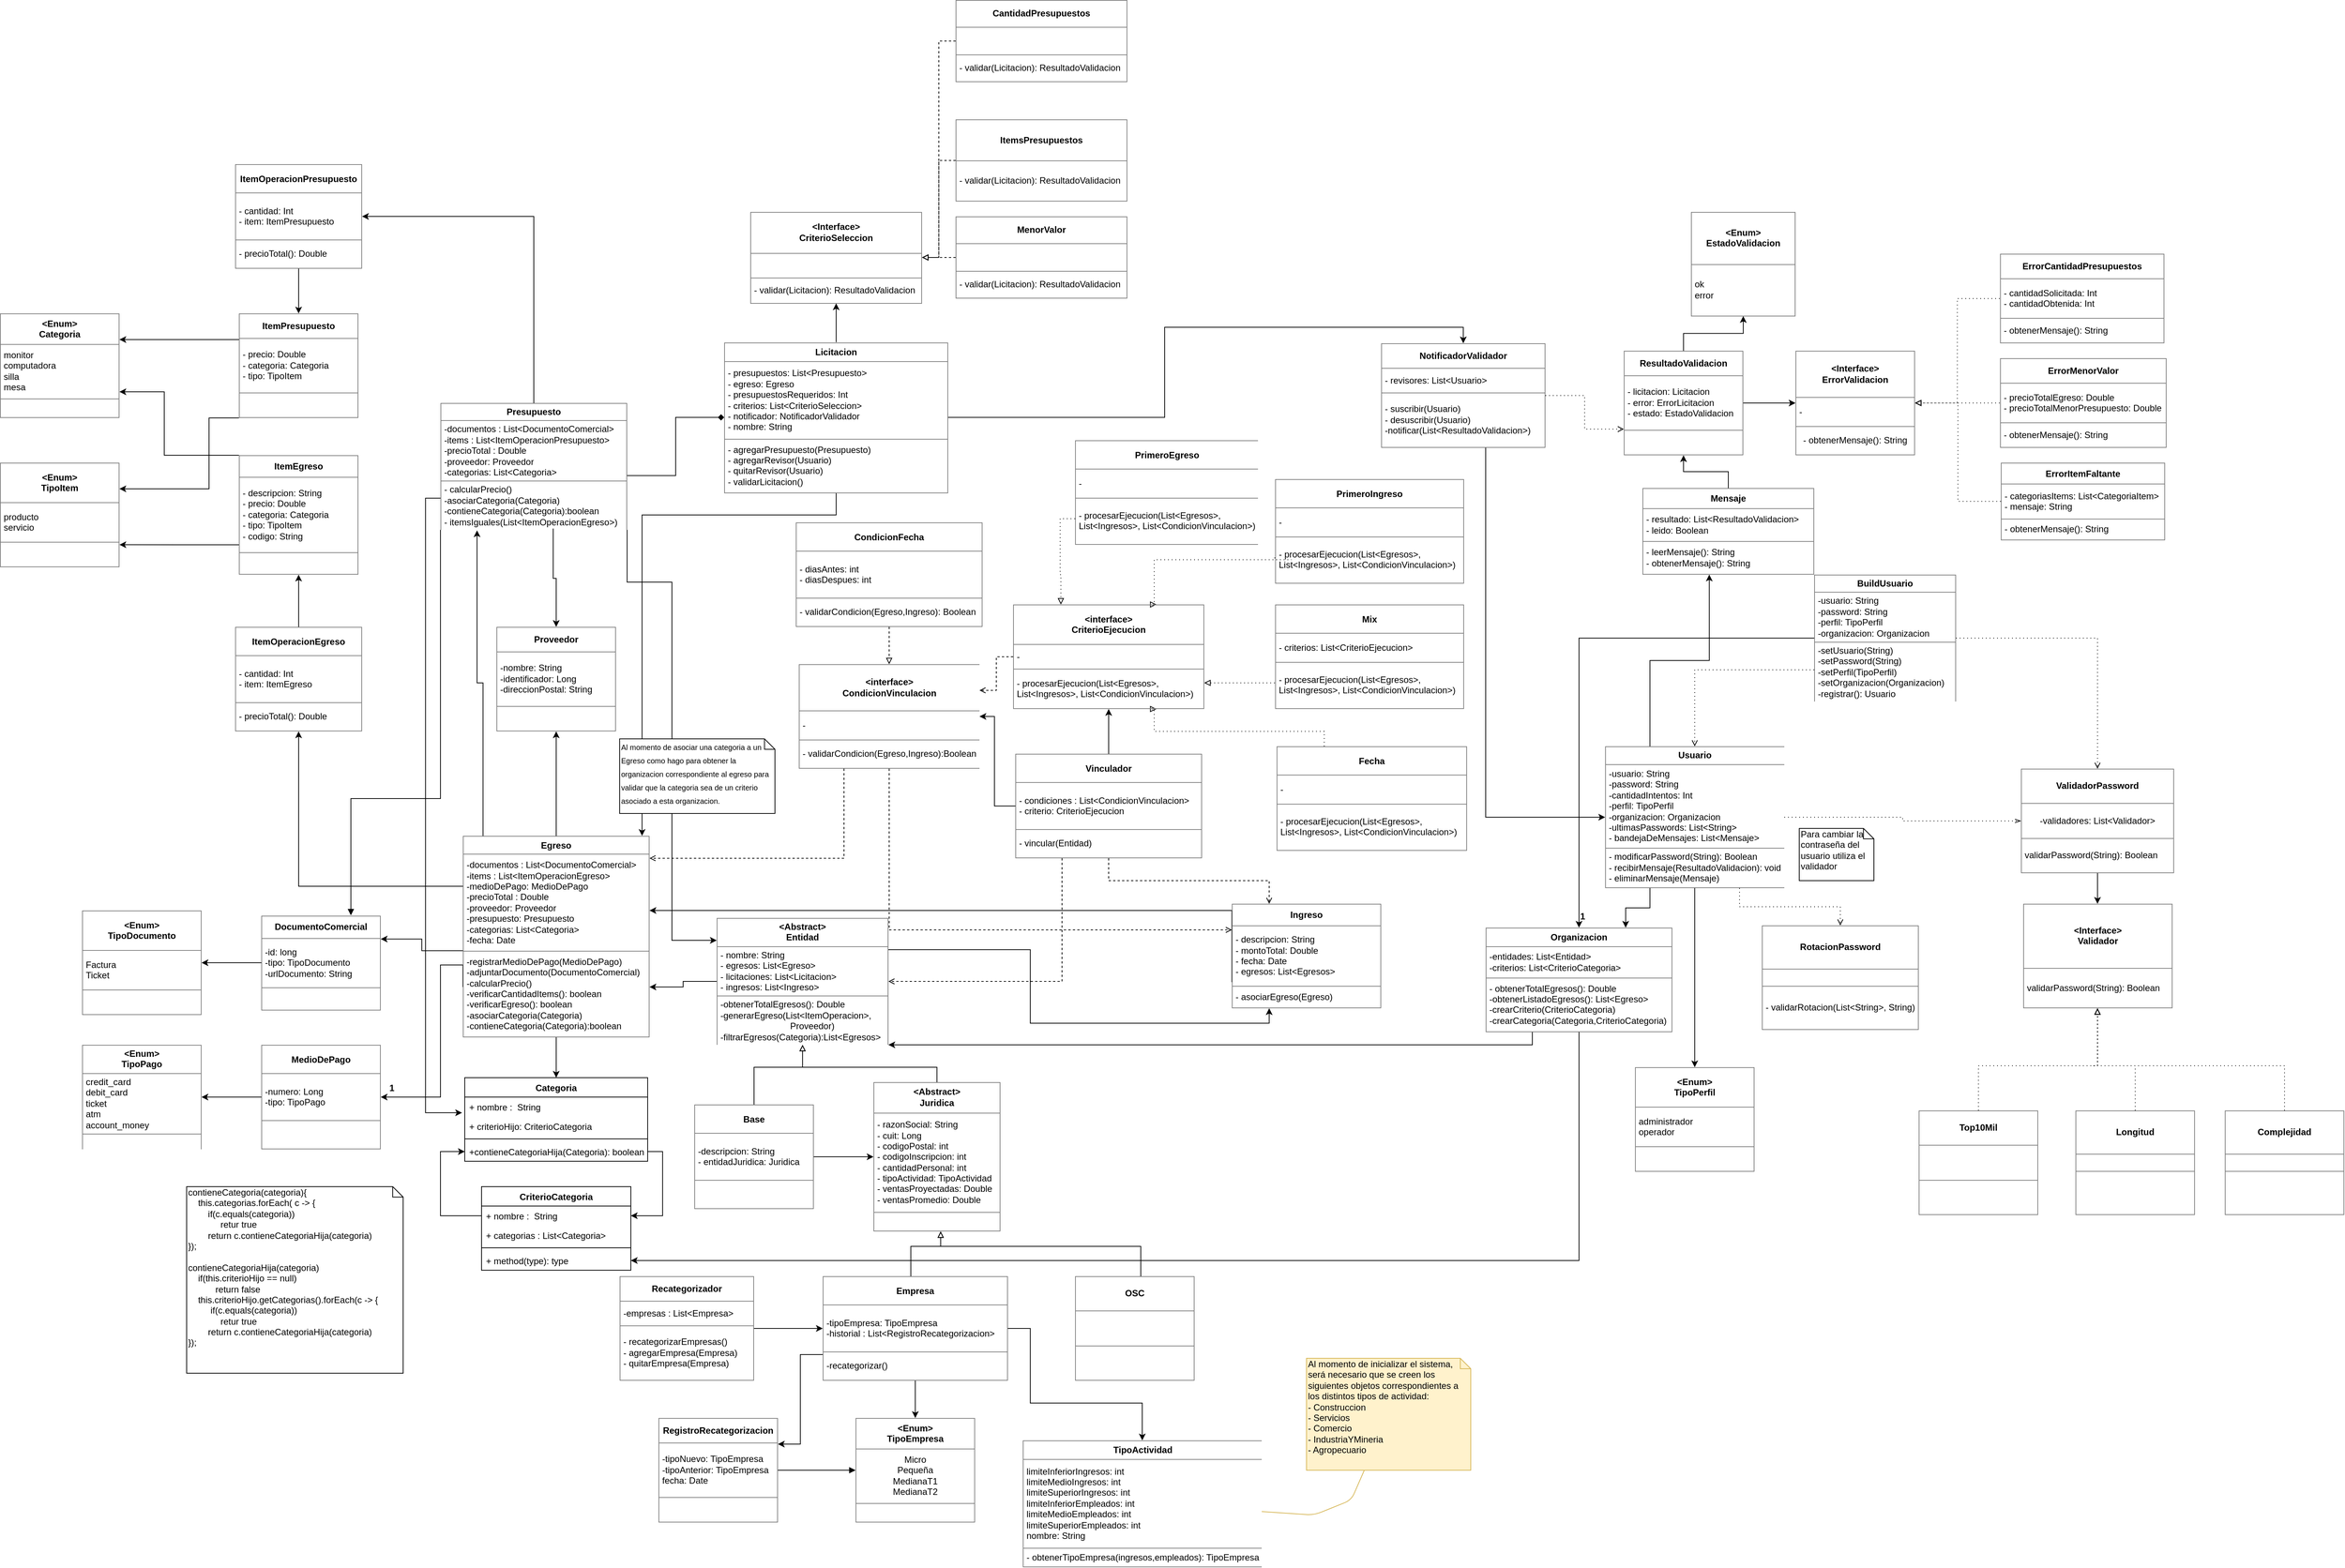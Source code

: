 <mxfile version="13.0.3" type="device" pages="2"><diagram id="C5RBs43oDa-KdzZeNtuy" name="Diagrama"><mxGraphModel dx="1108" dy="510" grid="1" gridSize="10" guides="1" tooltips="1" connect="1" arrows="1" fold="1" page="1" pageScale="1" pageWidth="3300" pageHeight="2339" math="0" shadow="0"><root><mxCell id="WIyWlLk6GJQsqaUBKTNV-0"/><mxCell id="WIyWlLk6GJQsqaUBKTNV-1" parent="WIyWlLk6GJQsqaUBKTNV-0"/><mxCell id="IGZ9V1pA-fBzqYKsGPED-36" style="edgeStyle=orthogonalEdgeStyle;rounded=0;orthogonalLoop=1;jettySize=auto;html=1;exitX=0;exitY=0.57;exitDx=0;exitDy=0;entryX=1;entryY=0.25;entryDx=0;entryDy=0;endArrow=classic;endFill=1;exitPerimeter=0;" parent="WIyWlLk6GJQsqaUBKTNV-1" source="IGZ9V1pA-fBzqYKsGPED-2" target="IGZ9V1pA-fBzqYKsGPED-4" edge="1"><mxGeometry relative="1" as="geometry"/></mxCell><mxCell id="IGZ9V1pA-fBzqYKsGPED-37" style="edgeStyle=orthogonalEdgeStyle;rounded=0;orthogonalLoop=1;jettySize=auto;html=1;exitX=0;exitY=0.75;exitDx=0;exitDy=0;entryX=1;entryY=0.5;entryDx=0;entryDy=0;endArrow=classic;endFill=1;" parent="WIyWlLk6GJQsqaUBKTNV-1" source="IGZ9V1pA-fBzqYKsGPED-2" target="IGZ9V1pA-fBzqYKsGPED-10" edge="1"><mxGeometry relative="1" as="geometry"><Array as="points"><mxPoint x="670" y="1353"/><mxPoint x="670" y="1530"/></Array></mxGeometry></mxCell><mxCell id="IGZ9V1pA-fBzqYKsGPED-38" style="edgeStyle=orthogonalEdgeStyle;rounded=0;orthogonalLoop=1;jettySize=auto;html=1;exitX=0.5;exitY=0;exitDx=0;exitDy=0;endArrow=classic;endFill=1;" parent="WIyWlLk6GJQsqaUBKTNV-1" source="IGZ9V1pA-fBzqYKsGPED-2" target="IGZ9V1pA-fBzqYKsGPED-3" edge="1"><mxGeometry relative="1" as="geometry"/></mxCell><mxCell id="wVOsoD_R0a3lJRh_l2Me-0" style="edgeStyle=orthogonalEdgeStyle;rounded=0;orthogonalLoop=1;jettySize=auto;html=1;entryX=0.196;entryY=1.004;entryDx=0;entryDy=0;entryPerimeter=0;exitX=0.108;exitY=0.003;exitDx=0;exitDy=0;exitPerimeter=0;" parent="WIyWlLk6GJQsqaUBKTNV-1" source="IGZ9V1pA-fBzqYKsGPED-2" target="ogY3jncnYSZkZG3_rg1J-29" edge="1"><mxGeometry relative="1" as="geometry"><mxPoint x="727" y="1207" as="sourcePoint"/><Array as="points"/></mxGeometry></mxCell><mxCell id="vQ1EikMm5EpKKPUbVvtT-9" style="edgeStyle=orthogonalEdgeStyle;rounded=0;orthogonalLoop=1;jettySize=auto;html=1;entryX=0.5;entryY=1;entryDx=0;entryDy=0;exitX=0;exitY=0.25;exitDx=0;exitDy=0;" parent="WIyWlLk6GJQsqaUBKTNV-1" source="IGZ9V1pA-fBzqYKsGPED-2" target="vQ1EikMm5EpKKPUbVvtT-2" edge="1"><mxGeometry relative="1" as="geometry"/></mxCell><mxCell id="WWvsYM2nPcCXZM6wISE8-20" style="edgeStyle=orthogonalEdgeStyle;rounded=0;orthogonalLoop=1;jettySize=auto;html=1;exitX=0.5;exitY=1;exitDx=0;exitDy=0;entryX=0.5;entryY=0;entryDx=0;entryDy=0;" parent="WIyWlLk6GJQsqaUBKTNV-1" source="IGZ9V1pA-fBzqYKsGPED-2" target="WWvsYM2nPcCXZM6wISE8-14" edge="1"><mxGeometry relative="1" as="geometry"/></mxCell><mxCell id="IGZ9V1pA-fBzqYKsGPED-2" value="&lt;table style=&quot;width: 100% ; height: 100% ; border-collapse: collapse&quot; width=&quot;100%&quot; cellpadding=&quot;4&quot; border=&quot;1&quot;&gt;&lt;tbody&gt;&lt;tr&gt;&lt;th align=&quot;center&quot;&gt;Egreso&lt;/th&gt;&lt;/tr&gt;&lt;tr&gt;&lt;td&gt;-documentos : List&amp;lt;DocumentoComercial&amp;gt;&lt;br&gt;-items : List&amp;lt;ItemOperacionEgreso&amp;gt;&lt;br&gt;-medioDePago: MedioDePago&lt;br&gt;-precioTotal : Double&lt;br&gt;-proveedor: Proveedor&lt;br&gt;-presupuesto: Presupuesto&lt;br&gt;-categorias: List&amp;lt;Categoria&amp;gt;&lt;br&gt;-fecha: Date&lt;/td&gt;&lt;/tr&gt;&lt;tr&gt;&lt;td&gt;-registrarMedioDePago(MedioDePago)&lt;br&gt;-adjuntarDocumento(DocumentoComercial)&lt;br&gt;-calcularPrecio()&lt;br&gt;-verificarCantidadItems(): boolean&lt;br&gt;-verificarEgreso(): boolean&lt;br&gt;-asociarCategoria(Categoria)&lt;br&gt;-contieneCategoria(Categoria):boolean&lt;/td&gt;&lt;/tr&gt;&lt;/tbody&gt;&lt;/table&gt;" style="text;html=1;strokeColor=none;fillColor=none;overflow=fill;" parent="WIyWlLk6GJQsqaUBKTNV-1" vertex="1"><mxGeometry x="700" y="1180" width="250" height="270" as="geometry"/></mxCell><mxCell id="IGZ9V1pA-fBzqYKsGPED-3" value="&lt;table border=&quot;1&quot; width=&quot;100%&quot; cellpadding=&quot;4&quot; style=&quot;width: 100% ; height: 100% ; border-collapse: collapse&quot;&gt;&lt;tbody&gt;&lt;tr&gt;&lt;th align=&quot;center&quot;&gt;Proveedor&lt;/th&gt;&lt;/tr&gt;&lt;tr&gt;&lt;td&gt;-nombre: String&lt;br&gt;-identificador: Long&lt;br&gt;-direccionPostal: String&lt;/td&gt;&lt;/tr&gt;&lt;tr&gt;&lt;td align=&quot;center&quot;&gt;&lt;br&gt;&lt;/td&gt;&lt;/tr&gt;&lt;/tbody&gt;&lt;/table&gt;" style="text;html=1;strokeColor=none;fillColor=none;overflow=fill;" parent="WIyWlLk6GJQsqaUBKTNV-1" vertex="1"><mxGeometry x="745" y="900" width="160" height="140" as="geometry"/></mxCell><mxCell id="SlPl96g3twZow8_ht8T4-2" style="edgeStyle=orthogonalEdgeStyle;rounded=0;orthogonalLoop=1;jettySize=auto;html=1;exitX=0;exitY=0.5;exitDx=0;exitDy=0;entryX=1;entryY=0.5;entryDx=0;entryDy=0;" parent="WIyWlLk6GJQsqaUBKTNV-1" source="IGZ9V1pA-fBzqYKsGPED-4" target="CbmiyuGkJGyMth4qVN6U-0" edge="1"><mxGeometry relative="1" as="geometry"/></mxCell><mxCell id="IGZ9V1pA-fBzqYKsGPED-4" value="&lt;table border=&quot;1&quot; width=&quot;100%&quot; cellpadding=&quot;4&quot; style=&quot;width: 100% ; height: 100% ; border-collapse: collapse&quot;&gt;&lt;tbody&gt;&lt;tr&gt;&lt;th align=&quot;center&quot;&gt;DocumentoComercial&lt;/th&gt;&lt;/tr&gt;&lt;tr&gt;&lt;td&gt;-id: long&lt;br&gt;-tipo: TipoDocumento&lt;br&gt;-urlDocumento: String&lt;/td&gt;&lt;/tr&gt;&lt;tr&gt;&lt;td align=&quot;center&quot;&gt;&lt;br&gt;&lt;/td&gt;&lt;/tr&gt;&lt;/tbody&gt;&lt;/table&gt;" style="text;html=1;strokeColor=none;fillColor=none;overflow=fill;" parent="WIyWlLk6GJQsqaUBKTNV-1" vertex="1"><mxGeometry x="430" y="1286.5" width="160" height="127" as="geometry"/></mxCell><mxCell id="IGZ9V1pA-fBzqYKsGPED-8" value="&lt;table border=&quot;1&quot; width=&quot;100%&quot; cellpadding=&quot;4&quot; style=&quot;width: 100% ; height: 100% ; border-collapse: collapse&quot;&gt;&lt;tbody&gt;&lt;tr&gt;&lt;th align=&quot;center&quot;&gt;&amp;lt;Enum&amp;gt;&lt;br&gt;TipoItem&lt;br&gt;&lt;/th&gt;&lt;/tr&gt;&lt;tr&gt;&lt;td&gt;producto&lt;br&gt;servicio&lt;/td&gt;&lt;/tr&gt;&lt;tr&gt;&lt;td align=&quot;center&quot;&gt;&lt;br&gt;&lt;/td&gt;&lt;/tr&gt;&lt;/tbody&gt;&lt;/table&gt;" style="text;html=1;strokeColor=none;fillColor=none;overflow=fill;" parent="WIyWlLk6GJQsqaUBKTNV-1" vertex="1"><mxGeometry x="80" y="680" width="160" height="140" as="geometry"/></mxCell><mxCell id="IGZ9V1pA-fBzqYKsGPED-9" value="&lt;table border=&quot;1&quot; width=&quot;100%&quot; cellpadding=&quot;4&quot; style=&quot;width: 100% ; height: 100% ; border-collapse: collapse&quot;&gt;&lt;tbody&gt;&lt;tr&gt;&lt;th align=&quot;center&quot;&gt;&amp;lt;Enum&amp;gt;&lt;br&gt;TipoPago&lt;/th&gt;&lt;/tr&gt;&lt;tr&gt;&lt;td&gt;&lt;span style=&quot;font-size: 12.25px&quot;&gt;credit_card&lt;br&gt;&lt;/span&gt;debit_card&lt;br&gt;ticket&lt;br&gt;atm&lt;br&gt;account_money&lt;br&gt;&lt;/td&gt;&lt;/tr&gt;&lt;tr&gt;&lt;td align=&quot;center&quot;&gt;&lt;br&gt;&lt;/td&gt;&lt;/tr&gt;&lt;/tbody&gt;&lt;/table&gt;" style="text;html=1;strokeColor=none;fillColor=none;overflow=fill;" parent="WIyWlLk6GJQsqaUBKTNV-1" vertex="1"><mxGeometry x="190" y="1460" width="160" height="140" as="geometry"/></mxCell><mxCell id="SlPl96g3twZow8_ht8T4-0" style="edgeStyle=orthogonalEdgeStyle;rounded=0;orthogonalLoop=1;jettySize=auto;html=1;exitX=0;exitY=0.5;exitDx=0;exitDy=0;entryX=1;entryY=0.5;entryDx=0;entryDy=0;" parent="WIyWlLk6GJQsqaUBKTNV-1" source="IGZ9V1pA-fBzqYKsGPED-10" target="IGZ9V1pA-fBzqYKsGPED-9" edge="1"><mxGeometry relative="1" as="geometry"/></mxCell><mxCell id="IGZ9V1pA-fBzqYKsGPED-10" value="&lt;table border=&quot;1&quot; width=&quot;100%&quot; cellpadding=&quot;4&quot; style=&quot;width: 100% ; height: 100% ; border-collapse: collapse&quot;&gt;&lt;tbody&gt;&lt;tr&gt;&lt;th align=&quot;center&quot;&gt;MedioDePago&lt;/th&gt;&lt;/tr&gt;&lt;tr&gt;&lt;td&gt;-numero: Long&lt;br&gt;-tipo: TipoPago&lt;/td&gt;&lt;/tr&gt;&lt;tr&gt;&lt;td align=&quot;center&quot;&gt;&lt;br&gt;&lt;/td&gt;&lt;/tr&gt;&lt;/tbody&gt;&lt;/table&gt;" style="text;html=1;strokeColor=none;fillColor=none;overflow=fill;" parent="WIyWlLk6GJQsqaUBKTNV-1" vertex="1"><mxGeometry x="430" y="1460" width="160" height="140" as="geometry"/></mxCell><mxCell id="WWvsYM2nPcCXZM6wISE8-24" style="edgeStyle=orthogonalEdgeStyle;rounded=0;orthogonalLoop=1;jettySize=auto;html=1;exitX=0;exitY=0.5;exitDx=0;exitDy=0;entryX=1;entryY=0.75;entryDx=0;entryDy=0;" parent="WIyWlLk6GJQsqaUBKTNV-1" source="IGZ9V1pA-fBzqYKsGPED-11" target="IGZ9V1pA-fBzqYKsGPED-2" edge="1"><mxGeometry relative="1" as="geometry"/></mxCell><mxCell id="hXVNdw9Iw0ecgTwRbOXw-13" style="edgeStyle=orthogonalEdgeStyle;rounded=0;orthogonalLoop=1;jettySize=auto;html=1;exitX=1;exitY=0.25;exitDx=0;exitDy=0;entryX=0.25;entryY=1;entryDx=0;entryDy=0;" parent="WIyWlLk6GJQsqaUBKTNV-1" source="IGZ9V1pA-fBzqYKsGPED-11" target="hXVNdw9Iw0ecgTwRbOXw-0" edge="1"><mxGeometry relative="1" as="geometry"><Array as="points"><mxPoint x="1460" y="1333"/><mxPoint x="1460" y="1431"/><mxPoint x="1780" y="1431"/></Array></mxGeometry></mxCell><mxCell id="IGZ9V1pA-fBzqYKsGPED-11" value="&lt;table border=&quot;1&quot; width=&quot;100%&quot; cellpadding=&quot;4&quot; style=&quot;width: 100% ; height: 100% ; border-collapse: collapse&quot;&gt;&lt;tbody&gt;&lt;tr&gt;&lt;th align=&quot;center&quot;&gt;&amp;lt;Abstract&amp;gt;&lt;br&gt;Entidad&lt;/th&gt;&lt;/tr&gt;&lt;tr&gt;&lt;td&gt;- nombre: String&lt;br&gt;- egresos: List&amp;lt;Egreso&amp;gt;&lt;br&gt;- licitaciones: List&amp;lt;Licitacion&amp;gt;&lt;br&gt;- ingresos: List&amp;lt;Ingreso&amp;gt;&lt;/td&gt;&lt;/tr&gt;&lt;tr&gt;&lt;td&gt;-obtenerTotalEgresos(): Double&lt;br&gt;-generarEgreso(List&amp;lt;ItemOperacion&amp;gt;,&lt;br style=&quot;text-align: left&quot;&gt;&lt;span style=&quot;text-align: left&quot;&gt;&amp;nbsp; &amp;nbsp; &amp;nbsp; &amp;nbsp; &amp;nbsp; &amp;nbsp; &amp;nbsp; &amp;nbsp; &amp;nbsp; &amp;nbsp; &amp;nbsp; &amp;nbsp; &amp;nbsp; &amp;nbsp; Proveedor)&lt;br&gt;&lt;/span&gt;-filtrarEgresos(Categoria):List&amp;lt;Egresos&amp;gt;&lt;/td&gt;&lt;/tr&gt;&lt;/tbody&gt;&lt;/table&gt;" style="text;html=1;strokeColor=none;fillColor=none;overflow=fill;" parent="WIyWlLk6GJQsqaUBKTNV-1" vertex="1"><mxGeometry x="1040" y="1290" width="230" height="170" as="geometry"/></mxCell><mxCell id="IGZ9V1pA-fBzqYKsGPED-15" value="" style="edgeStyle=orthogonalEdgeStyle;rounded=0;orthogonalLoop=1;jettySize=auto;html=1;" parent="WIyWlLk6GJQsqaUBKTNV-1" source="IGZ9V1pA-fBzqYKsGPED-12" target="IGZ9V1pA-fBzqYKsGPED-14" edge="1"><mxGeometry relative="1" as="geometry"/></mxCell><mxCell id="g45jjLXifVkPs3mm1zbK-0" style="edgeStyle=orthogonalEdgeStyle;rounded=0;orthogonalLoop=1;jettySize=auto;html=1;exitX=0.5;exitY=0;exitDx=0;exitDy=0;entryX=0.5;entryY=1;entryDx=0;entryDy=0;endArrow=block;endFill=0;" parent="WIyWlLk6GJQsqaUBKTNV-1" source="IGZ9V1pA-fBzqYKsGPED-12" target="IGZ9V1pA-fBzqYKsGPED-11" edge="1"><mxGeometry relative="1" as="geometry"><Array as="points"><mxPoint x="1090" y="1490"/><mxPoint x="1155" y="1490"/></Array></mxGeometry></mxCell><mxCell id="IGZ9V1pA-fBzqYKsGPED-12" value="&lt;table border=&quot;1&quot; width=&quot;100%&quot; cellpadding=&quot;4&quot; style=&quot;width: 100% ; height: 100% ; border-collapse: collapse&quot;&gt;&lt;tbody&gt;&lt;tr&gt;&lt;th align=&quot;center&quot;&gt;Base&lt;/th&gt;&lt;/tr&gt;&lt;tr&gt;&lt;td&gt;-descripcion: String&lt;br&gt;- entidadJuridica: Juridica&lt;/td&gt;&lt;/tr&gt;&lt;tr&gt;&lt;td align=&quot;center&quot;&gt;&lt;br&gt;&lt;/td&gt;&lt;/tr&gt;&lt;/tbody&gt;&lt;/table&gt;" style="text;html=1;strokeColor=none;fillColor=none;overflow=fill;" parent="WIyWlLk6GJQsqaUBKTNV-1" vertex="1"><mxGeometry x="1010" y="1540" width="160" height="140" as="geometry"/></mxCell><mxCell id="g45jjLXifVkPs3mm1zbK-1" style="edgeStyle=orthogonalEdgeStyle;rounded=0;orthogonalLoop=1;jettySize=auto;html=1;exitX=0.5;exitY=0;exitDx=0;exitDy=0;endArrow=block;endFill=0;" parent="WIyWlLk6GJQsqaUBKTNV-1" source="IGZ9V1pA-fBzqYKsGPED-14" target="IGZ9V1pA-fBzqYKsGPED-11" edge="1"><mxGeometry relative="1" as="geometry"><Array as="points"><mxPoint x="1335" y="1490"/><mxPoint x="1155" y="1490"/></Array></mxGeometry></mxCell><mxCell id="IGZ9V1pA-fBzqYKsGPED-14" value="&lt;table border=&quot;1&quot; width=&quot;100%&quot; cellpadding=&quot;4&quot; style=&quot;width: 100% ; height: 100% ; border-collapse: collapse&quot;&gt;&lt;tbody&gt;&lt;tr&gt;&lt;th align=&quot;center&quot;&gt;&amp;lt;Abstract&amp;gt;&lt;br&gt;Juridica&lt;/th&gt;&lt;/tr&gt;&lt;tr&gt;&lt;td&gt;- razonSocial: String&lt;br&gt;- cuit: Long&lt;br&gt;- codigoPostal: int&lt;br&gt;- codigoInscripcion: int&lt;br&gt;- cantidadPersonal: int&lt;br&gt;- tipoActividad: TipoActividad&lt;br&gt;- ventasProyectadas: Double&lt;br&gt;- ventasPromedio: Double&lt;/td&gt;&lt;/tr&gt;&lt;tr&gt;&lt;td align=&quot;center&quot;&gt;&lt;br&gt;&lt;/td&gt;&lt;/tr&gt;&lt;/tbody&gt;&lt;/table&gt;" style="text;html=1;strokeColor=none;fillColor=none;overflow=fill;" parent="WIyWlLk6GJQsqaUBKTNV-1" vertex="1"><mxGeometry x="1250" y="1510" width="170" height="200" as="geometry"/></mxCell><mxCell id="IGZ9V1pA-fBzqYKsGPED-27" style="edgeStyle=orthogonalEdgeStyle;rounded=0;orthogonalLoop=1;jettySize=auto;html=1;endArrow=block;endFill=0;" parent="WIyWlLk6GJQsqaUBKTNV-1" source="IGZ9V1pA-fBzqYKsGPED-17" target="IGZ9V1pA-fBzqYKsGPED-14" edge="1"><mxGeometry relative="1" as="geometry"><Array as="points"><mxPoint x="1300" y="1730"/><mxPoint x="1340" y="1730"/></Array></mxGeometry></mxCell><mxCell id="ZgGTMpGVi06m981hyCcq-23" style="edgeStyle=orthogonalEdgeStyle;rounded=0;orthogonalLoop=1;jettySize=auto;html=1;exitX=0.5;exitY=1;exitDx=0;exitDy=0;entryX=0.5;entryY=0;entryDx=0;entryDy=0;startArrow=none;startFill=0;endArrow=classic;endFill=1;" parent="WIyWlLk6GJQsqaUBKTNV-1" source="IGZ9V1pA-fBzqYKsGPED-17" target="ZgGTMpGVi06m981hyCcq-20" edge="1"><mxGeometry relative="1" as="geometry"/></mxCell><mxCell id="6ykHlTUyIw1i266FwEB8-2" style="edgeStyle=orthogonalEdgeStyle;rounded=0;orthogonalLoop=1;jettySize=auto;html=1;exitX=0;exitY=0.75;exitDx=0;exitDy=0;entryX=1;entryY=0.25;entryDx=0;entryDy=0;" parent="WIyWlLk6GJQsqaUBKTNV-1" source="IGZ9V1pA-fBzqYKsGPED-17" target="6ykHlTUyIw1i266FwEB8-1" edge="1"><mxGeometry relative="1" as="geometry"/></mxCell><mxCell id="IGZ9V1pA-fBzqYKsGPED-17" value="&lt;table border=&quot;1&quot; width=&quot;100%&quot; cellpadding=&quot;4&quot; style=&quot;width: 100% ; height: 100% ; border-collapse: collapse&quot;&gt;&lt;tbody&gt;&lt;tr&gt;&lt;th align=&quot;center&quot;&gt;Empresa&lt;/th&gt;&lt;/tr&gt;&lt;tr&gt;&lt;td&gt;-tipoEmpresa: TipoEmpresa&lt;br&gt;-historial : List&amp;lt;RegistroRecategorizacion&amp;gt;&lt;/td&gt;&lt;/tr&gt;&lt;tr&gt;&lt;td&gt;-recategorizar()&lt;/td&gt;&lt;/tr&gt;&lt;/tbody&gt;&lt;/table&gt;" style="text;html=1;strokeColor=none;fillColor=none;overflow=fill;" parent="WIyWlLk6GJQsqaUBKTNV-1" vertex="1"><mxGeometry x="1182" y="1770" width="248" height="140" as="geometry"/></mxCell><mxCell id="IGZ9V1pA-fBzqYKsGPED-28" style="edgeStyle=orthogonalEdgeStyle;rounded=0;orthogonalLoop=1;jettySize=auto;html=1;endArrow=block;endFill=0;exitX=0.55;exitY=0;exitDx=0;exitDy=0;exitPerimeter=0;" parent="WIyWlLk6GJQsqaUBKTNV-1" source="IGZ9V1pA-fBzqYKsGPED-18" target="IGZ9V1pA-fBzqYKsGPED-14" edge="1"><mxGeometry relative="1" as="geometry"><mxPoint x="1330" y="1710" as="targetPoint"/><Array as="points"><mxPoint x="1608" y="1730"/><mxPoint x="1340" y="1730"/></Array></mxGeometry></mxCell><mxCell id="IGZ9V1pA-fBzqYKsGPED-18" value="&lt;table border=&quot;1&quot; width=&quot;100%&quot; cellpadding=&quot;4&quot; style=&quot;width: 100% ; height: 100% ; border-collapse: collapse&quot;&gt;&lt;tbody&gt;&lt;tr&gt;&lt;th align=&quot;center&quot;&gt;OSC&lt;/th&gt;&lt;/tr&gt;&lt;tr&gt;&lt;td align=&quot;center&quot;&gt;&lt;br&gt;&lt;/td&gt;&lt;/tr&gt;&lt;tr&gt;&lt;td align=&quot;center&quot;&gt;&lt;br&gt;&lt;/td&gt;&lt;/tr&gt;&lt;/tbody&gt;&lt;/table&gt;" style="text;html=1;strokeColor=none;fillColor=none;overflow=fill;" parent="WIyWlLk6GJQsqaUBKTNV-1" vertex="1"><mxGeometry x="1520" y="1770" width="160" height="140" as="geometry"/></mxCell><mxCell id="IGZ9V1pA-fBzqYKsGPED-23" style="edgeStyle=orthogonalEdgeStyle;rounded=0;orthogonalLoop=1;jettySize=auto;html=1;entryX=0.5;entryY=1;entryDx=0;entryDy=0;endArrow=block;endFill=0;dashed=1;dashPattern=1 4;exitX=0.5;exitY=0;exitDx=0;exitDy=0;" parent="WIyWlLk6GJQsqaUBKTNV-1" source="IGZ9V1pA-fBzqYKsGPED-19" target="ZgGTMpGVi06m981hyCcq-10" edge="1"><mxGeometry relative="1" as="geometry"><Array as="points"><mxPoint x="2730" y="1488"/><mxPoint x="2890" y="1488"/></Array></mxGeometry></mxCell><mxCell id="IGZ9V1pA-fBzqYKsGPED-19" value="&lt;table border=&quot;1&quot; width=&quot;100%&quot; cellpadding=&quot;4&quot; style=&quot;width: 100% ; height: 100% ; border-collapse: collapse&quot;&gt;&lt;tbody&gt;&lt;tr&gt;&lt;th align=&quot;center&quot;&gt;Top10Mil&lt;/th&gt;&lt;/tr&gt;&lt;tr&gt;&lt;td align=&quot;center&quot;&gt;&lt;br&gt;&lt;/td&gt;&lt;/tr&gt;&lt;tr&gt;&lt;td align=&quot;center&quot;&gt;&lt;br&gt;&lt;/td&gt;&lt;/tr&gt;&lt;/tbody&gt;&lt;/table&gt;" style="text;html=1;strokeColor=none;fillColor=none;overflow=fill;" parent="WIyWlLk6GJQsqaUBKTNV-1" vertex="1"><mxGeometry x="2650" y="1548" width="160" height="140" as="geometry"/></mxCell><mxCell id="IGZ9V1pA-fBzqYKsGPED-24" style="edgeStyle=orthogonalEdgeStyle;rounded=0;orthogonalLoop=1;jettySize=auto;html=1;endArrow=block;endFill=0;entryX=0.5;entryY=1;entryDx=0;entryDy=0;dashed=1;dashPattern=1 4;" parent="WIyWlLk6GJQsqaUBKTNV-1" source="IGZ9V1pA-fBzqYKsGPED-20" target="ZgGTMpGVi06m981hyCcq-10" edge="1"><mxGeometry relative="1" as="geometry"><mxPoint x="2060" y="1868" as="targetPoint"/><Array as="points"><mxPoint x="2940" y="1488"/><mxPoint x="2890" y="1488"/></Array></mxGeometry></mxCell><mxCell id="IGZ9V1pA-fBzqYKsGPED-20" value="&lt;table border=&quot;1&quot; width=&quot;100%&quot; cellpadding=&quot;4&quot; style=&quot;width: 100% ; height: 100% ; border-collapse: collapse&quot;&gt;&lt;tbody&gt;&lt;tr&gt;&lt;th align=&quot;center&quot;&gt;Longitud&lt;/th&gt;&lt;/tr&gt;&lt;tr&gt;&lt;td align=&quot;center&quot;&gt;&lt;/td&gt;&lt;/tr&gt;&lt;tr&gt;&lt;td align=&quot;center&quot;&gt;&lt;br&gt;&lt;/td&gt;&lt;/tr&gt;&lt;/tbody&gt;&lt;/table&gt;" style="text;html=1;strokeColor=none;fillColor=none;overflow=fill;" parent="WIyWlLk6GJQsqaUBKTNV-1" vertex="1"><mxGeometry x="2860" y="1548" width="160" height="140" as="geometry"/></mxCell><mxCell id="IGZ9V1pA-fBzqYKsGPED-25" style="edgeStyle=orthogonalEdgeStyle;rounded=0;orthogonalLoop=1;jettySize=auto;html=1;endArrow=block;endFill=0;entryX=0.5;entryY=1;entryDx=0;entryDy=0;dashed=1;dashPattern=1 4;" parent="WIyWlLk6GJQsqaUBKTNV-1" source="IGZ9V1pA-fBzqYKsGPED-21" target="ZgGTMpGVi06m981hyCcq-10" edge="1"><mxGeometry relative="1" as="geometry"><mxPoint x="2060" y="1868" as="targetPoint"/><Array as="points"><mxPoint x="2882" y="1488"/><mxPoint x="2782" y="1488"/></Array></mxGeometry></mxCell><mxCell id="IGZ9V1pA-fBzqYKsGPED-21" value="&lt;table border=&quot;1&quot; width=&quot;100%&quot; cellpadding=&quot;4&quot; style=&quot;width: 100% ; height: 100% ; border-collapse: collapse&quot;&gt;&lt;tbody&gt;&lt;tr&gt;&lt;th align=&quot;center&quot;&gt;Complejidad&lt;/th&gt;&lt;/tr&gt;&lt;tr&gt;&lt;td align=&quot;center&quot;&gt;&lt;/td&gt;&lt;/tr&gt;&lt;tr&gt;&lt;td align=&quot;center&quot;&gt;&lt;br&gt;&lt;/td&gt;&lt;/tr&gt;&lt;/tbody&gt;&lt;/table&gt;" style="text;html=1;strokeColor=none;fillColor=none;overflow=fill;" parent="WIyWlLk6GJQsqaUBKTNV-1" vertex="1"><mxGeometry x="3060" y="1548" width="160" height="140" as="geometry"/></mxCell><mxCell id="IGZ9V1pA-fBzqYKsGPED-22" value="&lt;table border=&quot;1&quot; width=&quot;100%&quot; cellpadding=&quot;4&quot; style=&quot;width: 100% ; height: 100% ; border-collapse: collapse&quot;&gt;&lt;tbody&gt;&lt;tr&gt;&lt;th align=&quot;center&quot;&gt;RotacionPassword&lt;/th&gt;&lt;/tr&gt;&lt;tr&gt;&lt;td align=&quot;center&quot;&gt;&lt;/td&gt;&lt;/tr&gt;&lt;tr&gt;&lt;td&gt;- validarRotacion(List&amp;lt;String&amp;gt;, String)&lt;/td&gt;&lt;/tr&gt;&lt;/tbody&gt;&lt;/table&gt;" style="text;html=1;strokeColor=none;fillColor=none;overflow=fill;" parent="WIyWlLk6GJQsqaUBKTNV-1" vertex="1"><mxGeometry x="2440" y="1300" width="210" height="140" as="geometry"/></mxCell><mxCell id="ZgGTMpGVi06m981hyCcq-21" style="edgeStyle=orthogonalEdgeStyle;rounded=0;orthogonalLoop=1;jettySize=auto;html=1;exitX=1;exitY=0.5;exitDx=0;exitDy=0;dashed=1;dashPattern=1 4;startArrow=none;startFill=0;endArrow=openThin;endFill=0;entryX=0;entryY=0.5;entryDx=0;entryDy=0;" parent="WIyWlLk6GJQsqaUBKTNV-1" source="IGZ9V1pA-fBzqYKsGPED-29" target="ZgGTMpGVi06m981hyCcq-11" edge="1"><mxGeometry relative="1" as="geometry"><mxPoint x="2710" y="1155" as="targetPoint"/></mxGeometry></mxCell><mxCell id="ogY3jncnYSZkZG3_rg1J-31" style="edgeStyle=orthogonalEdgeStyle;rounded=0;orthogonalLoop=1;jettySize=auto;html=1;exitX=0.25;exitY=0;exitDx=0;exitDy=0;entryX=0.389;entryY=0.999;entryDx=0;entryDy=0;endArrow=classic;endFill=1;entryPerimeter=0;" parent="WIyWlLk6GJQsqaUBKTNV-1" source="IGZ9V1pA-fBzqYKsGPED-29" target="ogY3jncnYSZkZG3_rg1J-30" edge="1"><mxGeometry relative="1" as="geometry"/></mxCell><mxCell id="z0PS2EgGvdQhiHjOd0Bd-1" style="edgeStyle=orthogonalEdgeStyle;rounded=0;orthogonalLoop=1;jettySize=auto;html=1;exitX=0.75;exitY=1;exitDx=0;exitDy=0;dashed=1;dashPattern=1 4;endArrow=open;endFill=0;" parent="WIyWlLk6GJQsqaUBKTNV-1" source="IGZ9V1pA-fBzqYKsGPED-29" target="IGZ9V1pA-fBzqYKsGPED-22" edge="1"><mxGeometry relative="1" as="geometry"/></mxCell><mxCell id="SlPl96g3twZow8_ht8T4-3" style="edgeStyle=orthogonalEdgeStyle;rounded=0;orthogonalLoop=1;jettySize=auto;html=1;exitX=0.5;exitY=1;exitDx=0;exitDy=0;entryX=0.5;entryY=0;entryDx=0;entryDy=0;" parent="WIyWlLk6GJQsqaUBKTNV-1" source="IGZ9V1pA-fBzqYKsGPED-29" target="IGZ9V1pA-fBzqYKsGPED-30" edge="1"><mxGeometry relative="1" as="geometry"/></mxCell><mxCell id="IGZ9V1pA-fBzqYKsGPED-29" value="&lt;table border=&quot;1&quot; width=&quot;100%&quot; cellpadding=&quot;4&quot; style=&quot;width: 100% ; height: 100% ; border-collapse: collapse&quot;&gt;&lt;tbody&gt;&lt;tr&gt;&lt;th align=&quot;center&quot;&gt;Usuario&lt;/th&gt;&lt;/tr&gt;&lt;tr&gt;&lt;td&gt;-usuario: String&lt;br&gt;-password: String&lt;br&gt;-cantidadIntentos: Int&lt;br&gt;-perfil: TipoPerfil&lt;br&gt;-organizacion: Organizacion&lt;br&gt;-ultimasPasswords: List&amp;lt;String&amp;gt;&lt;br&gt;- bandejaDeMensajes: List&amp;lt;Mensaje&amp;gt;&lt;/td&gt;&lt;/tr&gt;&lt;tr&gt;&lt;td&gt;- modificarPassword(String): Boolean&lt;br&gt;- recibirMensaje(ResultadoValidacion): void&lt;br&gt;- eliminarMensaje(Mensaje)&lt;/td&gt;&lt;/tr&gt;&lt;/tbody&gt;&lt;/table&gt;" style="text;html=1;strokeColor=none;fillColor=none;overflow=fill;" parent="WIyWlLk6GJQsqaUBKTNV-1" vertex="1"><mxGeometry x="2230" y="1060" width="240" height="190" as="geometry"/></mxCell><mxCell id="IGZ9V1pA-fBzqYKsGPED-30" value="&lt;table border=&quot;1&quot; width=&quot;100%&quot; cellpadding=&quot;4&quot; style=&quot;width: 100% ; height: 100% ; border-collapse: collapse&quot;&gt;&lt;tbody&gt;&lt;tr&gt;&lt;th align=&quot;center&quot;&gt;&amp;lt;Enum&amp;gt;&lt;br&gt;TipoPerfil&lt;/th&gt;&lt;/tr&gt;&lt;tr&gt;&lt;td&gt;administrador&lt;br&gt;operador&lt;/td&gt;&lt;/tr&gt;&lt;tr&gt;&lt;td align=&quot;center&quot;&gt;&lt;br&gt;&lt;/td&gt;&lt;/tr&gt;&lt;/tbody&gt;&lt;/table&gt;" style="text;html=1;strokeColor=none;fillColor=none;overflow=fill;" parent="WIyWlLk6GJQsqaUBKTNV-1" vertex="1"><mxGeometry x="2270" y="1490" width="160" height="140" as="geometry"/></mxCell><mxCell id="IGZ9V1pA-fBzqYKsGPED-41" value="1" style="text;align=center;fontStyle=1;verticalAlign=middle;spacingLeft=3;spacingRight=3;strokeColor=none;rotatable=0;points=[[0,0.5],[1,0.5]];portConstraint=eastwest;" parent="WIyWlLk6GJQsqaUBKTNV-1" vertex="1"><mxGeometry x="595" y="1504" width="20" height="26" as="geometry"/></mxCell><mxCell id="ZgGTMpGVi06m981hyCcq-10" value="&lt;table border=&quot;1&quot; width=&quot;100%&quot; cellpadding=&quot;4&quot; style=&quot;width: 100% ; height: 100% ; border-collapse: collapse&quot;&gt;&lt;tbody&gt;&lt;tr&gt;&lt;th align=&quot;center&quot;&gt;&amp;lt;Interface&amp;gt;&lt;br&gt;Validador&lt;br&gt;&lt;/th&gt;&lt;/tr&gt;&lt;tr&gt;&lt;td&gt;validarPassword(String): Boolean&lt;/td&gt;&lt;/tr&gt;&lt;/tbody&gt;&lt;/table&gt;" style="text;html=1;strokeColor=none;fillColor=none;overflow=fill;" parent="WIyWlLk6GJQsqaUBKTNV-1" vertex="1"><mxGeometry x="2789.5" y="1271" width="200" height="140" as="geometry"/></mxCell><mxCell id="ZgGTMpGVi06m981hyCcq-22" style="edgeStyle=orthogonalEdgeStyle;rounded=0;orthogonalLoop=1;jettySize=auto;html=1;exitX=0.5;exitY=1;exitDx=0;exitDy=0;entryX=0.5;entryY=0;entryDx=0;entryDy=0;startArrow=none;startFill=0;endArrow=classic;endFill=1;" parent="WIyWlLk6GJQsqaUBKTNV-1" source="ZgGTMpGVi06m981hyCcq-11" target="ZgGTMpGVi06m981hyCcq-10" edge="1"><mxGeometry relative="1" as="geometry"/></mxCell><mxCell id="ZgGTMpGVi06m981hyCcq-11" value="&lt;table border=&quot;1&quot; width=&quot;100%&quot; cellpadding=&quot;4&quot; style=&quot;width: 100% ; height: 100% ; border-collapse: collapse&quot;&gt;&lt;tbody&gt;&lt;tr&gt;&lt;th align=&quot;center&quot;&gt;ValidadorPassword&lt;/th&gt;&lt;/tr&gt;&lt;tr&gt;&lt;td align=&quot;center&quot;&gt;-validadores: List&amp;lt;Validador&amp;gt;&lt;/td&gt;&lt;/tr&gt;&lt;tr&gt;&lt;td&gt;validarPassword(String): Boolean&lt;/td&gt;&lt;/tr&gt;&lt;/tbody&gt;&lt;/table&gt;" style="text;html=1;strokeColor=none;fillColor=none;overflow=fill;" parent="WIyWlLk6GJQsqaUBKTNV-1" vertex="1"><mxGeometry x="2787" y="1090" width="205" height="140" as="geometry"/></mxCell><mxCell id="ZgGTMpGVi06m981hyCcq-20" value="&lt;table border=&quot;1&quot; width=&quot;100%&quot; cellpadding=&quot;4&quot; style=&quot;width: 100% ; height: 100% ; border-collapse: collapse&quot;&gt;&lt;tbody&gt;&lt;tr&gt;&lt;th align=&quot;center&quot;&gt;&amp;lt;Enum&amp;gt;&lt;br&gt;TipoEmpresa&lt;/th&gt;&lt;/tr&gt;&lt;tr&gt;&lt;td align=&quot;center&quot;&gt;Micro&lt;br&gt;Pequeña&lt;br&gt;MedianaT1&lt;br&gt;MedianaT2&lt;/td&gt;&lt;/tr&gt;&lt;tr&gt;&lt;td align=&quot;center&quot;&gt;&lt;br&gt;&lt;/td&gt;&lt;/tr&gt;&lt;/tbody&gt;&lt;/table&gt;" style="text;html=1;strokeColor=none;fillColor=none;overflow=fill;" parent="WIyWlLk6GJQsqaUBKTNV-1" vertex="1"><mxGeometry x="1226" y="1960" width="160" height="140" as="geometry"/></mxCell><mxCell id="CbmiyuGkJGyMth4qVN6U-0" value="&lt;table border=&quot;1&quot; width=&quot;100%&quot; cellpadding=&quot;4&quot; style=&quot;width: 100% ; height: 100% ; border-collapse: collapse&quot;&gt;&lt;tbody&gt;&lt;tr&gt;&lt;th align=&quot;center&quot;&gt;&amp;lt;Enum&amp;gt;&lt;br&gt;TipoDocumento&lt;br&gt;&lt;/th&gt;&lt;/tr&gt;&lt;tr&gt;&lt;td&gt;Factura&lt;br&gt;Ticket&lt;br&gt;&lt;/td&gt;&lt;/tr&gt;&lt;tr&gt;&lt;td align=&quot;center&quot;&gt;&lt;br&gt;&lt;/td&gt;&lt;/tr&gt;&lt;/tbody&gt;&lt;/table&gt;" style="text;html=1;strokeColor=none;fillColor=none;overflow=fill;" parent="WIyWlLk6GJQsqaUBKTNV-1" vertex="1"><mxGeometry x="190" y="1280" width="160" height="140" as="geometry"/></mxCell><mxCell id="CbmiyuGkJGyMth4qVN6U-2" style="edgeStyle=orthogonalEdgeStyle;rounded=0;orthogonalLoop=1;jettySize=auto;html=1;exitX=0.75;exitY=0;exitDx=0;exitDy=0;entryX=0.25;entryY=1;entryDx=0;entryDy=0;endArrow=none;endFill=0;startArrow=classic;startFill=1;" parent="WIyWlLk6GJQsqaUBKTNV-1" source="CbmiyuGkJGyMth4qVN6U-1" target="IGZ9V1pA-fBzqYKsGPED-29" edge="1"><mxGeometry relative="1" as="geometry"/></mxCell><mxCell id="CbmiyuGkJGyMth4qVN6U-3" style="edgeStyle=orthogonalEdgeStyle;rounded=0;orthogonalLoop=1;jettySize=auto;html=1;exitX=0.25;exitY=1;exitDx=0;exitDy=0;startArrow=none;startFill=0;endArrow=classic;endFill=1;" parent="WIyWlLk6GJQsqaUBKTNV-1" source="CbmiyuGkJGyMth4qVN6U-1" target="IGZ9V1pA-fBzqYKsGPED-11" edge="1"><mxGeometry relative="1" as="geometry"><Array as="points"><mxPoint x="2133" y="1460"/></Array><mxPoint x="1270" y="1370" as="targetPoint"/></mxGeometry></mxCell><mxCell id="WWvsYM2nPcCXZM6wISE8-21" style="edgeStyle=orthogonalEdgeStyle;rounded=0;orthogonalLoop=1;jettySize=auto;html=1;exitX=0.5;exitY=1;exitDx=0;exitDy=0;entryX=1;entryY=0.5;entryDx=0;entryDy=0;" parent="WIyWlLk6GJQsqaUBKTNV-1" source="CbmiyuGkJGyMth4qVN6U-1" target="WWvsYM2nPcCXZM6wISE8-13" edge="1"><mxGeometry relative="1" as="geometry"/></mxCell><mxCell id="CbmiyuGkJGyMth4qVN6U-1" value="&lt;table border=&quot;1&quot; width=&quot;100%&quot; cellpadding=&quot;4&quot; style=&quot;width: 100% ; height: 100% ; border-collapse: collapse&quot;&gt;&lt;tbody&gt;&lt;tr&gt;&lt;th align=&quot;center&quot;&gt;Organizacion&lt;/th&gt;&lt;/tr&gt;&lt;tr&gt;&lt;td&gt;-entidades: List&amp;lt;Entidad&amp;gt;&lt;br&gt;-criterios: List&amp;lt;CriterioCategoria&amp;gt;&lt;/td&gt;&lt;/tr&gt;&lt;tr&gt;&lt;td&gt;- obtenerTotalEgresos(): Double&lt;br&gt;-obtenerListadoEgresos(): List&amp;lt;Egreso&amp;gt;&lt;br&gt;-crearCriterio(CriterioCategoria)&lt;br&gt;-crearCategoria(Categoria,CriterioCategoria)&lt;br&gt;&lt;/td&gt;&lt;/tr&gt;&lt;/tbody&gt;&lt;/table&gt;" style="text;html=1;strokeColor=none;fillColor=none;overflow=fill;" parent="WIyWlLk6GJQsqaUBKTNV-1" vertex="1"><mxGeometry x="2070" y="1303" width="250" height="140" as="geometry"/></mxCell><mxCell id="CbmiyuGkJGyMth4qVN6U-5" value="1" style="text;align=center;fontStyle=1;verticalAlign=middle;spacingLeft=3;spacingRight=3;strokeColor=none;rotatable=0;points=[[0,0.5],[1,0.5]];portConstraint=eastwest;" parent="WIyWlLk6GJQsqaUBKTNV-1" vertex="1"><mxGeometry x="2190" y="1274" width="20" height="26" as="geometry"/></mxCell><mxCell id="CbmiyuGkJGyMth4qVN6U-9" style="edgeStyle=orthogonalEdgeStyle;rounded=0;orthogonalLoop=1;jettySize=auto;html=1;exitX=0;exitY=0.75;exitDx=0;exitDy=0;entryX=0.5;entryY=0;entryDx=0;entryDy=0;startArrow=none;startFill=0;endArrow=open;endFill=0;dashed=1;dashPattern=1 4;" parent="WIyWlLk6GJQsqaUBKTNV-1" source="CbmiyuGkJGyMth4qVN6U-8" target="IGZ9V1pA-fBzqYKsGPED-29" edge="1"><mxGeometry relative="1" as="geometry"/></mxCell><mxCell id="CbmiyuGkJGyMth4qVN6U-10" style="edgeStyle=orthogonalEdgeStyle;rounded=0;orthogonalLoop=1;jettySize=auto;html=1;exitX=1;exitY=0.5;exitDx=0;exitDy=0;entryX=0.5;entryY=0;entryDx=0;entryDy=0;dashed=1;dashPattern=1 4;startArrow=none;startFill=0;endArrow=open;endFill=0;" parent="WIyWlLk6GJQsqaUBKTNV-1" source="CbmiyuGkJGyMth4qVN6U-8" target="ZgGTMpGVi06m981hyCcq-11" edge="1"><mxGeometry relative="1" as="geometry"/></mxCell><mxCell id="CbmiyuGkJGyMth4qVN6U-11" style="edgeStyle=orthogonalEdgeStyle;rounded=0;orthogonalLoop=1;jettySize=auto;html=1;exitX=0;exitY=0.5;exitDx=0;exitDy=0;startArrow=none;startFill=0;endArrow=classic;endFill=1;" parent="WIyWlLk6GJQsqaUBKTNV-1" source="CbmiyuGkJGyMth4qVN6U-8" target="CbmiyuGkJGyMth4qVN6U-1" edge="1"><mxGeometry relative="1" as="geometry"/></mxCell><mxCell id="CbmiyuGkJGyMth4qVN6U-8" value="&lt;table border=&quot;1&quot; width=&quot;100%&quot; cellpadding=&quot;4&quot; style=&quot;width: 100% ; height: 100% ; border-collapse: collapse&quot;&gt;&lt;tbody&gt;&lt;tr&gt;&lt;th align=&quot;center&quot;&gt;BuildUsuario&lt;/th&gt;&lt;/tr&gt;&lt;tr&gt;&lt;td&gt;-usuario: String&lt;br&gt;-password: String&lt;br&gt;-perfil: TipoPerfil&lt;br&gt;-organizacion: Organizacion&lt;/td&gt;&lt;/tr&gt;&lt;tr&gt;&lt;td&gt;-setUsuario(String)&lt;br&gt;-setPassword(String)&lt;br&gt;-setPerfil(TipoPerfil)&lt;br&gt;-setOrganizacion(Organizacion)&lt;br&gt;-registrar(): Usuario&lt;br&gt;&lt;/td&gt;&lt;/tr&gt;&lt;/tbody&gt;&lt;/table&gt;" style="text;html=1;strokeColor=none;fillColor=none;overflow=fill;" parent="WIyWlLk6GJQsqaUBKTNV-1" vertex="1"><mxGeometry x="2510" y="830" width="190" height="170" as="geometry"/></mxCell><mxCell id="ogY3jncnYSZkZG3_rg1J-0" value="Para cambiar la contraseña del usuario utiliza el validador" style="shape=note;whiteSpace=wrap;html=1;size=14;verticalAlign=top;align=left;spacingTop=-6;" parent="WIyWlLk6GJQsqaUBKTNV-1" vertex="1"><mxGeometry x="2490" y="1170" width="100" height="70" as="geometry"/></mxCell><mxCell id="nybvcF7VHxC_aveSikPW-6" style="edgeStyle=orthogonalEdgeStyle;rounded=0;orthogonalLoop=1;jettySize=auto;html=1;exitX=0.604;exitY=0.99;exitDx=0;exitDy=0;endArrow=classic;endFill=1;exitPerimeter=0;" parent="WIyWlLk6GJQsqaUBKTNV-1" source="ogY3jncnYSZkZG3_rg1J-29" target="IGZ9V1pA-fBzqYKsGPED-3" edge="1"><mxGeometry relative="1" as="geometry"/></mxCell><mxCell id="nybvcF7VHxC_aveSikPW-10" style="edgeStyle=orthogonalEdgeStyle;rounded=0;orthogonalLoop=1;jettySize=auto;html=1;exitX=1;exitY=1;exitDx=0;exitDy=0;endArrow=classic;endFill=1;" parent="WIyWlLk6GJQsqaUBKTNV-1" source="ogY3jncnYSZkZG3_rg1J-29" target="IGZ9V1pA-fBzqYKsGPED-11" edge="1"><mxGeometry relative="1" as="geometry"><Array as="points"><mxPoint x="920" y="840"/><mxPoint x="980" y="840"/><mxPoint x="980" y="1320"/></Array></mxGeometry></mxCell><mxCell id="0XNPo37yPwn343LwNTn1-12" style="edgeStyle=orthogonalEdgeStyle;rounded=0;orthogonalLoop=1;jettySize=auto;html=1;exitX=0;exitY=1;exitDx=0;exitDy=0;entryX=0.75;entryY=0;entryDx=0;entryDy=0;endArrow=block;endFill=1;" parent="WIyWlLk6GJQsqaUBKTNV-1" source="ogY3jncnYSZkZG3_rg1J-29" target="IGZ9V1pA-fBzqYKsGPED-4" edge="1"><mxGeometry relative="1" as="geometry"><Array as="points"><mxPoint x="670" y="1130"/><mxPoint x="550" y="1130"/></Array></mxGeometry></mxCell><mxCell id="vQ1EikMm5EpKKPUbVvtT-5" style="edgeStyle=orthogonalEdgeStyle;rounded=0;orthogonalLoop=1;jettySize=auto;html=1;entryX=1;entryY=0.5;entryDx=0;entryDy=0;exitX=0.5;exitY=0;exitDx=0;exitDy=0;" parent="WIyWlLk6GJQsqaUBKTNV-1" source="ogY3jncnYSZkZG3_rg1J-29" target="2_mHJWGtBeyhrtmDmb0h-0" edge="1"><mxGeometry relative="1" as="geometry"/></mxCell><mxCell id="WWvsYM2nPcCXZM6wISE8-25" style="edgeStyle=orthogonalEdgeStyle;rounded=0;orthogonalLoop=1;jettySize=auto;html=1;exitX=0;exitY=0.75;exitDx=0;exitDy=0;entryX=-0.015;entryY=0.808;entryDx=0;entryDy=0;entryPerimeter=0;" parent="WIyWlLk6GJQsqaUBKTNV-1" source="ogY3jncnYSZkZG3_rg1J-29" target="WWvsYM2nPcCXZM6wISE8-15" edge="1"><mxGeometry relative="1" as="geometry"/></mxCell><mxCell id="ogY3jncnYSZkZG3_rg1J-29" value="&lt;table border=&quot;1&quot; width=&quot;100%&quot; cellpadding=&quot;4&quot; style=&quot;width: 100% ; height: 100% ; border-collapse: collapse&quot;&gt;&lt;tbody&gt;&lt;tr&gt;&lt;th align=&quot;center&quot;&gt;Presupuesto&lt;/th&gt;&lt;/tr&gt;&lt;tr&gt;&lt;td&gt;&lt;span style=&quot;text-align: left&quot;&gt;-documentos : List&amp;lt;DocumentoComercial&amp;gt;&lt;/span&gt;&lt;br style=&quot;padding: 0px ; margin: 0px ; text-align: left&quot;&gt;&lt;span style=&quot;text-align: left&quot;&gt;-items : List&amp;lt;ItemOperacionPresupuesto&amp;gt;&lt;/span&gt;&lt;br style=&quot;padding: 0px ; margin: 0px ; text-align: left&quot;&gt;&lt;span style=&quot;text-align: left&quot;&gt;-precioTotal : Double&lt;/span&gt;&lt;br style=&quot;padding: 0px ; margin: 0px ; text-align: left&quot;&gt;&lt;span style=&quot;text-align: left&quot;&gt;-proveedor: Proveedor&lt;br&gt;&lt;/span&gt;-categorias: List&amp;lt;Categoria&amp;gt;&lt;/td&gt;&lt;/tr&gt;&lt;tr&gt;&lt;td&gt;&lt;span&gt;- calcularPrecio()&lt;br&gt;-asociarCategoria(Categoria)&lt;br&gt;&lt;/span&gt;-contieneCategoria(Categoria):boolean&lt;br&gt;- itemsIguales(List&amp;lt;ItemOperacionEgreso&amp;gt;)&lt;/td&gt;&lt;/tr&gt;&lt;/tbody&gt;&lt;/table&gt;" style="text;html=1;strokeColor=none;fillColor=none;overflow=fill;" parent="WIyWlLk6GJQsqaUBKTNV-1" vertex="1"><mxGeometry x="670" y="600" width="250" height="170" as="geometry"/></mxCell><mxCell id="z0PS2EgGvdQhiHjOd0Bd-6" style="edgeStyle=orthogonalEdgeStyle;rounded=0;orthogonalLoop=1;jettySize=auto;html=1;exitX=0.5;exitY=0;exitDx=0;exitDy=0;entryX=0.5;entryY=1;entryDx=0;entryDy=0;startArrow=none;startFill=0;endArrow=classic;endFill=1;" parent="WIyWlLk6GJQsqaUBKTNV-1" source="ogY3jncnYSZkZG3_rg1J-30" target="z0PS2EgGvdQhiHjOd0Bd-2" edge="1"><mxGeometry relative="1" as="geometry"/></mxCell><mxCell id="ogY3jncnYSZkZG3_rg1J-30" value="&lt;table border=&quot;1&quot; width=&quot;100%&quot; cellpadding=&quot;4&quot; style=&quot;width: 100% ; height: 100% ; border-collapse: collapse&quot;&gt;&lt;tbody&gt;&lt;tr&gt;&lt;th align=&quot;center&quot;&gt;Mensaje&lt;/th&gt;&lt;/tr&gt;&lt;tr&gt;&lt;td&gt;- resultado: List&amp;lt;ResultadoValidacion&amp;gt;&lt;br&gt;- leido: Boolean&lt;/td&gt;&lt;/tr&gt;&lt;tr&gt;&lt;td&gt;&lt;span&gt;- leerMensaje(): String&lt;br&gt;&lt;/span&gt;- obtenerMensaje(): String&lt;/td&gt;&lt;/tr&gt;&lt;/tbody&gt;&lt;/table&gt;" style="text;html=1;strokeColor=none;fillColor=none;overflow=fill;" parent="WIyWlLk6GJQsqaUBKTNV-1" vertex="1"><mxGeometry x="2280" y="714" width="230" height="116" as="geometry"/></mxCell><mxCell id="ogY3jncnYSZkZG3_rg1J-35" style="edgeStyle=orthogonalEdgeStyle;rounded=0;orthogonalLoop=1;jettySize=auto;html=1;entryX=0;entryY=0.5;entryDx=0;entryDy=0;endArrow=classic;endFill=1;" parent="WIyWlLk6GJQsqaUBKTNV-1" source="ogY3jncnYSZkZG3_rg1J-34" target="IGZ9V1pA-fBzqYKsGPED-29" edge="1"><mxGeometry relative="1" as="geometry"><mxPoint x="2130" y="820" as="sourcePoint"/><Array as="points"><mxPoint x="2070" y="1155"/></Array></mxGeometry></mxCell><mxCell id="z0PS2EgGvdQhiHjOd0Bd-7" style="edgeStyle=orthogonalEdgeStyle;rounded=0;orthogonalLoop=1;jettySize=auto;html=1;entryX=0;entryY=0.75;entryDx=0;entryDy=0;startArrow=none;startFill=0;endArrow=open;endFill=0;dashed=1;dashPattern=1 4;" parent="WIyWlLk6GJQsqaUBKTNV-1" source="ogY3jncnYSZkZG3_rg1J-34" target="z0PS2EgGvdQhiHjOd0Bd-2" edge="1"><mxGeometry relative="1" as="geometry"><mxPoint x="2185" y="680" as="sourcePoint"/></mxGeometry></mxCell><mxCell id="ogY3jncnYSZkZG3_rg1J-34" value="&lt;table border=&quot;1&quot; width=&quot;100%&quot; cellpadding=&quot;4&quot; style=&quot;width: 100% ; height: 100% ; border-collapse: collapse&quot;&gt;&lt;tbody&gt;&lt;tr&gt;&lt;th align=&quot;center&quot;&gt;NotificadorValidador&lt;/th&gt;&lt;/tr&gt;&lt;tr&gt;&lt;td&gt;- revisores: List&amp;lt;Usuario&amp;gt;&lt;/td&gt;&lt;/tr&gt;&lt;tr&gt;&lt;td&gt;- suscribir(Usuario)&lt;br&gt;- desuscribir(Usuario)&lt;br&gt;-notificar(List&amp;lt;ResultadoValidacion&amp;gt;)&lt;/td&gt;&lt;/tr&gt;&lt;/tbody&gt;&lt;/table&gt;" style="text;html=1;strokeColor=none;fillColor=none;overflow=fill;" parent="WIyWlLk6GJQsqaUBKTNV-1" vertex="1"><mxGeometry x="1930" y="520" width="220" height="140" as="geometry"/></mxCell><mxCell id="ogY3jncnYSZkZG3_rg1J-37" value="&lt;table border=&quot;1&quot; width=&quot;100%&quot; cellpadding=&quot;4&quot; style=&quot;width: 100% ; height: 100% ; border-collapse: collapse&quot;&gt;&lt;tbody&gt;&lt;tr&gt;&lt;th align=&quot;center&quot;&gt;&amp;lt;Interface&amp;gt;&lt;br&gt;CriterioSeleccion&lt;/th&gt;&lt;/tr&gt;&lt;tr&gt;&lt;td align=&quot;center&quot;&gt;&lt;br&gt;&lt;/td&gt;&lt;/tr&gt;&lt;tr&gt;&lt;td&gt;- validar(Licitacion): ResultadoValidacion&lt;br&gt;&lt;/td&gt;&lt;/tr&gt;&lt;/tbody&gt;&lt;/table&gt;" style="text;html=1;strokeColor=none;fillColor=none;overflow=fill;" parent="WIyWlLk6GJQsqaUBKTNV-1" vertex="1"><mxGeometry x="1085" y="343.5" width="230" height="123" as="geometry"/></mxCell><mxCell id="ogY3jncnYSZkZG3_rg1J-40" style="edgeStyle=orthogonalEdgeStyle;rounded=0;orthogonalLoop=1;jettySize=auto;html=1;exitX=0;exitY=0.5;exitDx=0;exitDy=0;entryX=1;entryY=0.5;entryDx=0;entryDy=0;endArrow=block;endFill=0;dashed=1;" parent="WIyWlLk6GJQsqaUBKTNV-1" source="ogY3jncnYSZkZG3_rg1J-38" target="ogY3jncnYSZkZG3_rg1J-37" edge="1"><mxGeometry relative="1" as="geometry"/></mxCell><mxCell id="ogY3jncnYSZkZG3_rg1J-38" value="&lt;table border=&quot;1&quot; width=&quot;100%&quot; cellpadding=&quot;4&quot; style=&quot;width: 100% ; height: 100% ; border-collapse: collapse&quot;&gt;&lt;tbody&gt;&lt;tr&gt;&lt;th align=&quot;center&quot;&gt;&lt;b&gt;MenorValor&lt;/b&gt;&lt;/th&gt;&lt;/tr&gt;&lt;tr&gt;&lt;td align=&quot;center&quot;&gt;&lt;br&gt;&lt;/td&gt;&lt;/tr&gt;&lt;tr&gt;&lt;td&gt;- validar(Licitacion): ResultadoValidacion&lt;/td&gt;&lt;/tr&gt;&lt;/tbody&gt;&lt;/table&gt;" style="text;html=1;strokeColor=none;fillColor=none;overflow=fill;" parent="WIyWlLk6GJQsqaUBKTNV-1" vertex="1"><mxGeometry x="1360" y="350" width="230" height="110" as="geometry"/></mxCell><mxCell id="nybvcF7VHxC_aveSikPW-2" style="edgeStyle=orthogonalEdgeStyle;rounded=0;orthogonalLoop=1;jettySize=auto;html=1;exitX=0;exitY=0.5;exitDx=0;exitDy=0;entryX=1;entryY=0.572;entryDx=0;entryDy=0;endArrow=none;endFill=0;startArrow=diamond;startFill=1;entryPerimeter=0;" parent="WIyWlLk6GJQsqaUBKTNV-1" source="nybvcF7VHxC_aveSikPW-0" target="ogY3jncnYSZkZG3_rg1J-29" edge="1"><mxGeometry relative="1" as="geometry"/></mxCell><mxCell id="nybvcF7VHxC_aveSikPW-3" style="edgeStyle=orthogonalEdgeStyle;rounded=0;orthogonalLoop=1;jettySize=auto;html=1;exitX=1;exitY=0.5;exitDx=0;exitDy=0;entryX=0.5;entryY=0;entryDx=0;entryDy=0;endArrow=classic;endFill=1;" parent="WIyWlLk6GJQsqaUBKTNV-1" source="nybvcF7VHxC_aveSikPW-0" target="ogY3jncnYSZkZG3_rg1J-34" edge="1"><mxGeometry relative="1" as="geometry"/></mxCell><mxCell id="nybvcF7VHxC_aveSikPW-4" style="edgeStyle=orthogonalEdgeStyle;rounded=0;orthogonalLoop=1;jettySize=auto;html=1;exitX=0.5;exitY=1;exitDx=0;exitDy=0;endArrow=classic;endFill=1;" parent="WIyWlLk6GJQsqaUBKTNV-1" source="nybvcF7VHxC_aveSikPW-0" target="IGZ9V1pA-fBzqYKsGPED-2" edge="1"><mxGeometry relative="1" as="geometry"><Array as="points"><mxPoint x="1200" y="750"/><mxPoint x="940" y="750"/></Array></mxGeometry></mxCell><mxCell id="nybvcF7VHxC_aveSikPW-5" style="edgeStyle=orthogonalEdgeStyle;rounded=0;orthogonalLoop=1;jettySize=auto;html=1;exitX=0.5;exitY=0;exitDx=0;exitDy=0;entryX=0.5;entryY=1;entryDx=0;entryDy=0;endArrow=classic;endFill=1;" parent="WIyWlLk6GJQsqaUBKTNV-1" source="nybvcF7VHxC_aveSikPW-0" target="ogY3jncnYSZkZG3_rg1J-37" edge="1"><mxGeometry relative="1" as="geometry"/></mxCell><mxCell id="nybvcF7VHxC_aveSikPW-0" value="&lt;table border=&quot;1&quot; width=&quot;100%&quot; cellpadding=&quot;4&quot; style=&quot;width: 100% ; height: 100% ; border-collapse: collapse&quot;&gt;&lt;tbody&gt;&lt;tr&gt;&lt;th align=&quot;center&quot;&gt;Licitacion&lt;/th&gt;&lt;/tr&gt;&lt;tr&gt;&lt;td&gt;- presupuestos: List&amp;lt;Presupuesto&amp;gt;&lt;br&gt;- egreso: Egreso&lt;br&gt;- presupuestosRequeridos: Int&lt;br&gt;- criterios: List&amp;lt;CriterioSeleccion&amp;gt;&lt;br&gt;- notificador: NotificadorValidador&lt;br&gt;- nombre: String&lt;/td&gt;&lt;/tr&gt;&lt;tr&gt;&lt;td&gt;- agregarPresupuesto(Presupuesto)&lt;br&gt;- agregarRevisor(Usuario)&lt;br&gt;- quitarRevisor(Usuario)&lt;br&gt;- validarLicitacion()&lt;br&gt;&lt;/td&gt;&lt;/tr&gt;&lt;/tbody&gt;&lt;/table&gt;" style="text;html=1;strokeColor=none;fillColor=none;overflow=fill;" parent="WIyWlLk6GJQsqaUBKTNV-1" vertex="1"><mxGeometry x="1050" y="518.5" width="300" height="201.5" as="geometry"/></mxCell><mxCell id="z0PS2EgGvdQhiHjOd0Bd-8" style="edgeStyle=orthogonalEdgeStyle;rounded=0;orthogonalLoop=1;jettySize=auto;html=1;exitX=0.5;exitY=0;exitDx=0;exitDy=0;entryX=0.5;entryY=1;entryDx=0;entryDy=0;startArrow=none;startFill=0;endArrow=classic;endFill=1;" parent="WIyWlLk6GJQsqaUBKTNV-1" source="z0PS2EgGvdQhiHjOd0Bd-2" target="z0PS2EgGvdQhiHjOd0Bd-4" edge="1"><mxGeometry relative="1" as="geometry"/></mxCell><mxCell id="nPg9WKboAB5NRNRsxS_f-1" style="edgeStyle=orthogonalEdgeStyle;rounded=0;orthogonalLoop=1;jettySize=auto;html=1;exitX=1;exitY=0.5;exitDx=0;exitDy=0;entryX=0;entryY=0.5;entryDx=0;entryDy=0;endArrow=classic;endFill=1;" parent="WIyWlLk6GJQsqaUBKTNV-1" source="z0PS2EgGvdQhiHjOd0Bd-2" target="nPg9WKboAB5NRNRsxS_f-0" edge="1"><mxGeometry relative="1" as="geometry"><mxPoint x="2450" y="600" as="sourcePoint"/></mxGeometry></mxCell><mxCell id="z0PS2EgGvdQhiHjOd0Bd-2" value="&lt;table border=&quot;1&quot; width=&quot;100%&quot; cellpadding=&quot;4&quot; style=&quot;width: 100% ; height: 100% ; border-collapse: collapse&quot;&gt;&lt;tbody&gt;&lt;tr&gt;&lt;th align=&quot;center&quot;&gt;ResultadoValidacion&lt;/th&gt;&lt;/tr&gt;&lt;tr&gt;&lt;td&gt;- licitacion: Licitacion&lt;br&gt;- error: ErrorLicitacion&lt;br&gt;- estado: EstadoValidacion&lt;br&gt;&lt;/td&gt;&lt;/tr&gt;&lt;tr&gt;&lt;td align=&quot;center&quot;&gt;&lt;br&gt;&lt;/td&gt;&lt;/tr&gt;&lt;/tbody&gt;&lt;/table&gt;" style="text;html=1;strokeColor=none;fillColor=none;overflow=fill;" parent="WIyWlLk6GJQsqaUBKTNV-1" vertex="1"><mxGeometry x="2255" y="530" width="160" height="140" as="geometry"/></mxCell><mxCell id="z0PS2EgGvdQhiHjOd0Bd-4" value="&lt;table border=&quot;1&quot; width=&quot;100%&quot; cellpadding=&quot;4&quot; style=&quot;width: 100% ; height: 100% ; border-collapse: collapse&quot;&gt;&lt;tbody&gt;&lt;tr&gt;&lt;th align=&quot;center&quot;&gt;&amp;lt;Enum&amp;gt;&lt;br&gt;EstadoValidacion&lt;br&gt;&lt;/th&gt;&lt;/tr&gt;&lt;tr&gt;&lt;td&gt;ok&lt;br&gt;error&lt;/td&gt;&lt;/tr&gt;&lt;/tbody&gt;&lt;/table&gt;" style="text;html=1;strokeColor=none;fillColor=none;overflow=fill;" parent="WIyWlLk6GJQsqaUBKTNV-1" vertex="1"><mxGeometry x="2345" y="343.5" width="140" height="140" as="geometry"/></mxCell><mxCell id="nPg9WKboAB5NRNRsxS_f-0" value="&lt;table border=&quot;1&quot; width=&quot;100%&quot; cellpadding=&quot;4&quot; style=&quot;width: 100% ; height: 100% ; border-collapse: collapse&quot;&gt;&lt;tbody&gt;&lt;tr&gt;&lt;th align=&quot;center&quot;&gt;&lt;b&gt;&amp;lt;Interface&amp;gt;&lt;br&gt;ErrorValidacion&lt;/b&gt;&lt;/th&gt;&lt;/tr&gt;&lt;tr&gt;&lt;td&gt;-&lt;/td&gt;&lt;/tr&gt;&lt;tr&gt;&lt;td align=&quot;center&quot;&gt;- obtenerMensaje(): String&lt;/td&gt;&lt;/tr&gt;&lt;/tbody&gt;&lt;/table&gt;" style="text;html=1;strokeColor=none;fillColor=none;overflow=fill;" parent="WIyWlLk6GJQsqaUBKTNV-1" vertex="1"><mxGeometry x="2485" y="530" width="160" height="140" as="geometry"/></mxCell><mxCell id="nPg9WKboAB5NRNRsxS_f-5" style="edgeStyle=orthogonalEdgeStyle;rounded=0;orthogonalLoop=1;jettySize=auto;html=1;exitX=0;exitY=0.5;exitDx=0;exitDy=0;entryX=1;entryY=0.5;entryDx=0;entryDy=0;endArrow=block;endFill=0;dashed=1;dashPattern=1 4;" parent="WIyWlLk6GJQsqaUBKTNV-1" source="nPg9WKboAB5NRNRsxS_f-2" target="nPg9WKboAB5NRNRsxS_f-0" edge="1"><mxGeometry relative="1" as="geometry"><mxPoint x="2520" y="600" as="targetPoint"/></mxGeometry></mxCell><mxCell id="nPg9WKboAB5NRNRsxS_f-2" value="&lt;table border=&quot;1&quot; width=&quot;100%&quot; cellpadding=&quot;4&quot; style=&quot;width: 100% ; height: 100% ; border-collapse: collapse&quot;&gt;&lt;tbody&gt;&lt;tr&gt;&lt;th align=&quot;center&quot;&gt;&lt;b&gt;ErrorCantidadPresupuestos&lt;/b&gt;&lt;/th&gt;&lt;/tr&gt;&lt;tr&gt;&lt;td&gt;- cantidadSolicitada: Int&lt;br&gt;- cantidadObtenida: Int&lt;/td&gt;&lt;/tr&gt;&lt;tr&gt;&lt;td&gt;- obtenerMensaje(): String&lt;/td&gt;&lt;/tr&gt;&lt;/tbody&gt;&lt;/table&gt;" style="text;html=1;strokeColor=none;fillColor=none;overflow=fill;" parent="WIyWlLk6GJQsqaUBKTNV-1" vertex="1"><mxGeometry x="2758.5" y="400" width="220" height="120" as="geometry"/></mxCell><mxCell id="nPg9WKboAB5NRNRsxS_f-7" style="edgeStyle=orthogonalEdgeStyle;rounded=0;orthogonalLoop=1;jettySize=auto;html=1;exitX=0;exitY=0.5;exitDx=0;exitDy=0;dashed=1;dashPattern=1 4;endArrow=block;endFill=0;entryX=1;entryY=0.5;entryDx=0;entryDy=0;" parent="WIyWlLk6GJQsqaUBKTNV-1" source="nPg9WKboAB5NRNRsxS_f-3" target="nPg9WKboAB5NRNRsxS_f-0" edge="1"><mxGeometry relative="1" as="geometry"><mxPoint x="2690" y="640" as="targetPoint"/></mxGeometry></mxCell><mxCell id="nPg9WKboAB5NRNRsxS_f-3" value="&lt;table border=&quot;1&quot; width=&quot;100%&quot; cellpadding=&quot;4&quot; style=&quot;width: 100% ; height: 100% ; border-collapse: collapse&quot;&gt;&lt;tbody&gt;&lt;tr&gt;&lt;th align=&quot;center&quot;&gt;&lt;b&gt;ErrorItemFaltante&lt;/b&gt;&lt;/th&gt;&lt;/tr&gt;&lt;tr&gt;&lt;td&gt;- categoriasItems: List&amp;lt;CategoriaItem&amp;gt;&lt;br&gt;- mensaje: String&lt;/td&gt;&lt;/tr&gt;&lt;tr&gt;&lt;td&gt;- obtenerMensaje(): String&lt;/td&gt;&lt;/tr&gt;&lt;/tbody&gt;&lt;/table&gt;" style="text;html=1;strokeColor=none;fillColor=none;overflow=fill;" parent="WIyWlLk6GJQsqaUBKTNV-1" vertex="1"><mxGeometry x="2760" y="680" width="220" height="103.5" as="geometry"/></mxCell><mxCell id="nPg9WKboAB5NRNRsxS_f-6" style="edgeStyle=orthogonalEdgeStyle;rounded=0;orthogonalLoop=1;jettySize=auto;html=1;exitX=0;exitY=0.5;exitDx=0;exitDy=0;dashed=1;dashPattern=1 4;endArrow=block;endFill=0;entryX=1;entryY=0.5;entryDx=0;entryDy=0;" parent="WIyWlLk6GJQsqaUBKTNV-1" source="nPg9WKboAB5NRNRsxS_f-4" target="nPg9WKboAB5NRNRsxS_f-0" edge="1"><mxGeometry relative="1" as="geometry"><mxPoint x="2710" y="600" as="targetPoint"/></mxGeometry></mxCell><mxCell id="nPg9WKboAB5NRNRsxS_f-4" value="&lt;table border=&quot;1&quot; width=&quot;100%&quot; cellpadding=&quot;4&quot; style=&quot;width: 100% ; height: 100% ; border-collapse: collapse&quot;&gt;&lt;tbody&gt;&lt;tr&gt;&lt;th align=&quot;center&quot;&gt;&lt;b&gt;ErrorMenorValor&lt;/b&gt;&lt;/th&gt;&lt;/tr&gt;&lt;tr&gt;&lt;td&gt;- precioTotalEgreso: Double&lt;br&gt;- precioTotalMenorPresupuesto: Double&lt;/td&gt;&lt;/tr&gt;&lt;tr&gt;&lt;td&gt;- obtenerMensaje(): String&lt;/td&gt;&lt;/tr&gt;&lt;/tbody&gt;&lt;/table&gt;" style="text;html=1;strokeColor=none;fillColor=none;overflow=fill;" parent="WIyWlLk6GJQsqaUBKTNV-1" vertex="1"><mxGeometry x="2758.5" y="540" width="223" height="120" as="geometry"/></mxCell><mxCell id="WWvsYM2nPcCXZM6wISE8-14" value="Categoria" style="swimlane;fontStyle=1;align=center;verticalAlign=top;childLayout=stackLayout;horizontal=1;startSize=26;horizontalStack=0;resizeParent=1;resizeParentMax=0;resizeLast=0;collapsible=1;marginBottom=0;" parent="WIyWlLk6GJQsqaUBKTNV-1" vertex="1"><mxGeometry x="702.5" y="1504" width="245" height="112" as="geometry"/></mxCell><mxCell id="WWvsYM2nPcCXZM6wISE8-15" value="+ nombre :  String" style="text;strokeColor=none;fillColor=none;align=left;verticalAlign=top;spacingLeft=4;spacingRight=4;overflow=hidden;rotatable=0;points=[[0,0.5],[1,0.5]];portConstraint=eastwest;" parent="WWvsYM2nPcCXZM6wISE8-14" vertex="1"><mxGeometry y="26" width="245" height="26" as="geometry"/></mxCell><mxCell id="ZWhaAMDwDNd_4sYxz-KZ-1" value="+ criterioHijo: CriterioCategoria" style="text;strokeColor=none;fillColor=none;align=left;verticalAlign=top;spacingLeft=4;spacingRight=4;overflow=hidden;rotatable=0;points=[[0,0.5],[1,0.5]];portConstraint=eastwest;" parent="WWvsYM2nPcCXZM6wISE8-14" vertex="1"><mxGeometry y="52" width="245" height="26" as="geometry"/></mxCell><mxCell id="WWvsYM2nPcCXZM6wISE8-17" value="" style="line;strokeWidth=1;fillColor=none;align=left;verticalAlign=middle;spacingTop=-1;spacingLeft=3;spacingRight=3;rotatable=0;labelPosition=right;points=[];portConstraint=eastwest;" parent="WWvsYM2nPcCXZM6wISE8-14" vertex="1"><mxGeometry y="78" width="245" height="8" as="geometry"/></mxCell><mxCell id="WWvsYM2nPcCXZM6wISE8-18" value="+contieneCategoriaHija(Categoria): boolean" style="text;strokeColor=none;fillColor=none;align=left;verticalAlign=top;spacingLeft=4;spacingRight=4;overflow=hidden;rotatable=0;points=[[0,0.5],[1,0.5]];portConstraint=eastwest;" parent="WWvsYM2nPcCXZM6wISE8-14" vertex="1"><mxGeometry y="86" width="245" height="26" as="geometry"/></mxCell><mxCell id="1xGr-aZdDXH7tFHx43-8-0" value="&lt;table border=&quot;1&quot; width=&quot;100%&quot; cellpadding=&quot;4&quot; style=&quot;width: 100% ; height: 100% ; border-collapse: collapse&quot;&gt;&lt;tbody&gt;&lt;tr&gt;&lt;th align=&quot;center&quot;&gt;TipoActividad&lt;/th&gt;&lt;/tr&gt;&lt;tr&gt;&lt;td&gt;limiteInferiorIngresos: int&lt;br&gt;limiteMedioIngresos: int&lt;br&gt;limiteSuperiorIngresos: int&lt;br&gt;limiteInferiorEmpleados: int&lt;br&gt;limiteMedioEmpleados: int&lt;br&gt;limiteSuperiorEmpleados: int&lt;br&gt;nombre: String&lt;/td&gt;&lt;/tr&gt;&lt;tr&gt;&lt;td align=&quot;center&quot;&gt;- obtenerTipoEmpresa(ingresos,empleados): TipoEmpresa&lt;/td&gt;&lt;/tr&gt;&lt;/tbody&gt;&lt;/table&gt;" style="text;html=1;strokeColor=none;fillColor=none;overflow=fill;" parent="WIyWlLk6GJQsqaUBKTNV-1" vertex="1"><mxGeometry x="1450" y="1990" width="320" height="170" as="geometry"/></mxCell><mxCell id="1xGr-aZdDXH7tFHx43-8-4" style="edgeStyle=orthogonalEdgeStyle;rounded=0;orthogonalLoop=1;jettySize=auto;html=1;" parent="WIyWlLk6GJQsqaUBKTNV-1" target="1xGr-aZdDXH7tFHx43-8-0" edge="1"><mxGeometry relative="1" as="geometry"><Array as="points"><mxPoint x="1460" y="1840"/><mxPoint x="1460" y="1940"/><mxPoint x="1610" y="1940"/></Array><mxPoint x="1430" y="1840" as="sourcePoint"/><mxPoint x="2020" y="2020" as="targetPoint"/></mxGeometry></mxCell><mxCell id="z9Kd8RNiK_nkak_6wWrV-0" style="edgeStyle=orthogonalEdgeStyle;rounded=0;orthogonalLoop=1;jettySize=auto;html=1;exitX=0;exitY=0.25;exitDx=0;exitDy=0;entryX=1;entryY=0.25;entryDx=0;entryDy=0;" parent="WIyWlLk6GJQsqaUBKTNV-1" source="wVOsoD_R0a3lJRh_l2Me-1" target="0XNPo37yPwn343LwNTn1-5" edge="1"><mxGeometry relative="1" as="geometry"/></mxCell><mxCell id="z9Kd8RNiK_nkak_6wWrV-3" style="edgeStyle=orthogonalEdgeStyle;rounded=0;orthogonalLoop=1;jettySize=auto;html=1;exitX=0;exitY=1;exitDx=0;exitDy=0;entryX=1;entryY=0.25;entryDx=0;entryDy=0;" parent="WIyWlLk6GJQsqaUBKTNV-1" source="wVOsoD_R0a3lJRh_l2Me-1" target="IGZ9V1pA-fBzqYKsGPED-8" edge="1"><mxGeometry relative="1" as="geometry"><Array as="points"><mxPoint x="360" y="620"/><mxPoint x="360" y="715"/></Array></mxGeometry></mxCell><mxCell id="wVOsoD_R0a3lJRh_l2Me-1" value="&lt;table style=&quot;width: 100% ; height: 100% ; border-collapse: collapse&quot; width=&quot;100%&quot; cellpadding=&quot;4&quot; border=&quot;1&quot;&gt;&lt;tbody&gt;&lt;tr&gt;&lt;th align=&quot;center&quot;&gt;ItemPresupuesto&lt;/th&gt;&lt;/tr&gt;&lt;tr&gt;&lt;td&gt;- precio: Double&lt;br&gt;- categoria: Categoria&lt;br&gt;- tipo: TipoItem&lt;/td&gt;&lt;/tr&gt;&lt;tr&gt;&lt;td align=&quot;center&quot;&gt;&lt;br&gt;&lt;/td&gt;&lt;/tr&gt;&lt;/tbody&gt;&lt;/table&gt;" style="text;html=1;strokeColor=none;fillColor=none;overflow=fill;" parent="WIyWlLk6GJQsqaUBKTNV-1" vertex="1"><mxGeometry x="400" y="480" width="160" height="140" as="geometry"/></mxCell><mxCell id="6ykHlTUyIw1i266FwEB8-3" style="edgeStyle=orthogonalEdgeStyle;rounded=0;orthogonalLoop=1;jettySize=auto;html=1;exitX=1;exitY=0.5;exitDx=0;exitDy=0;" parent="WIyWlLk6GJQsqaUBKTNV-1" source="6ykHlTUyIw1i266FwEB8-0" target="IGZ9V1pA-fBzqYKsGPED-17" edge="1"><mxGeometry relative="1" as="geometry"/></mxCell><mxCell id="6ykHlTUyIw1i266FwEB8-0" value="&lt;table border=&quot;1&quot; width=&quot;100%&quot; cellpadding=&quot;4&quot; style=&quot;width: 100% ; height: 100% ; border-collapse: collapse&quot;&gt;&lt;tbody&gt;&lt;tr&gt;&lt;th align=&quot;center&quot;&gt;Recategorizador&lt;/th&gt;&lt;/tr&gt;&lt;tr&gt;&lt;td&gt;-empresas : List&amp;lt;Empresa&amp;gt;&lt;/td&gt;&lt;/tr&gt;&lt;tr&gt;&lt;td&gt;- recategorizarEmpresas()&lt;br&gt;- agregarEmpresa(Empresa)&lt;br&gt;- quitarEmpresa(Empresa)&lt;/td&gt;&lt;/tr&gt;&lt;/tbody&gt;&lt;/table&gt;" style="text;html=1;strokeColor=none;fillColor=none;overflow=fill;" parent="WIyWlLk6GJQsqaUBKTNV-1" vertex="1"><mxGeometry x="910" y="1770" width="180" height="140" as="geometry"/></mxCell><mxCell id="UNCBfteo93v7HgPufjEu-0" style="edgeStyle=orthogonalEdgeStyle;rounded=0;orthogonalLoop=1;jettySize=auto;html=1;exitX=1;exitY=0.5;exitDx=0;exitDy=0;entryX=0;entryY=0.5;entryDx=0;entryDy=0;endArrow=block;endFill=1;" parent="WIyWlLk6GJQsqaUBKTNV-1" source="6ykHlTUyIw1i266FwEB8-1" target="ZgGTMpGVi06m981hyCcq-20" edge="1"><mxGeometry relative="1" as="geometry"/></mxCell><mxCell id="6ykHlTUyIw1i266FwEB8-1" value="&lt;table border=&quot;1&quot; width=&quot;100%&quot; cellpadding=&quot;4&quot; style=&quot;width: 100% ; height: 100% ; border-collapse: collapse&quot;&gt;&lt;tbody&gt;&lt;tr&gt;&lt;th align=&quot;center&quot;&gt;RegistroRecategorizacion&lt;/th&gt;&lt;/tr&gt;&lt;tr&gt;&lt;td&gt;-tipoNuevo: TipoEmpresa&lt;br&gt;-tipoAnterior: TipoEmpresa&lt;br&gt;fecha: Date&lt;/td&gt;&lt;/tr&gt;&lt;tr&gt;&lt;td&gt;&lt;br&gt;&lt;/td&gt;&lt;/tr&gt;&lt;/tbody&gt;&lt;/table&gt;" style="text;html=1;strokeColor=none;fillColor=none;overflow=fill;" parent="WIyWlLk6GJQsqaUBKTNV-1" vertex="1"><mxGeometry x="962" y="1960" width="160" height="140" as="geometry"/></mxCell><mxCell id="0XNPo37yPwn343LwNTn1-2" style="edgeStyle=orthogonalEdgeStyle;rounded=0;orthogonalLoop=1;jettySize=auto;html=1;exitX=0;exitY=0.5;exitDx=0;exitDy=0;entryX=1;entryY=0.5;entryDx=0;entryDy=0;dashed=1;endArrow=block;endFill=0;" parent="WIyWlLk6GJQsqaUBKTNV-1" source="0XNPo37yPwn343LwNTn1-0" target="ogY3jncnYSZkZG3_rg1J-37" edge="1"><mxGeometry relative="1" as="geometry"/></mxCell><mxCell id="0XNPo37yPwn343LwNTn1-0" value="&lt;table border=&quot;1&quot; width=&quot;100%&quot; cellpadding=&quot;4&quot; style=&quot;width: 100% ; height: 100% ; border-collapse: collapse&quot;&gt;&lt;tbody&gt;&lt;tr&gt;&lt;th align=&quot;center&quot;&gt;ItemsPresupuestos&lt;/th&gt;&lt;/tr&gt;&lt;tr&gt;&lt;td&gt;- validar(Licitacion): ResultadoValidacion&lt;/td&gt;&lt;/tr&gt;&lt;/tbody&gt;&lt;/table&gt;" style="text;html=1;strokeColor=none;fillColor=none;overflow=fill;" parent="WIyWlLk6GJQsqaUBKTNV-1" vertex="1"><mxGeometry x="1360" y="220" width="230" height="110" as="geometry"/></mxCell><mxCell id="0XNPo37yPwn343LwNTn1-4" style="edgeStyle=orthogonalEdgeStyle;rounded=0;orthogonalLoop=1;jettySize=auto;html=1;exitX=0;exitY=0.5;exitDx=0;exitDy=0;entryX=1;entryY=0.5;entryDx=0;entryDy=0;dashed=1;endArrow=block;endFill=0;" parent="WIyWlLk6GJQsqaUBKTNV-1" source="0XNPo37yPwn343LwNTn1-1" target="ogY3jncnYSZkZG3_rg1J-37" edge="1"><mxGeometry relative="1" as="geometry"/></mxCell><mxCell id="0XNPo37yPwn343LwNTn1-1" value="&lt;table border=&quot;1&quot; width=&quot;100%&quot; cellpadding=&quot;4&quot; style=&quot;width: 100% ; height: 100% ; border-collapse: collapse&quot;&gt;&lt;tbody&gt;&lt;tr&gt;&lt;th align=&quot;center&quot;&gt;&lt;b&gt;CantidadPresupuestos&lt;/b&gt;&lt;/th&gt;&lt;/tr&gt;&lt;tr&gt;&lt;td align=&quot;center&quot;&gt;&lt;br&gt;&lt;/td&gt;&lt;/tr&gt;&lt;tr&gt;&lt;td&gt;- validar(Licitacion): ResultadoValidacion&lt;/td&gt;&lt;/tr&gt;&lt;/tbody&gt;&lt;/table&gt;" style="text;html=1;strokeColor=none;fillColor=none;overflow=fill;" parent="WIyWlLk6GJQsqaUBKTNV-1" vertex="1"><mxGeometry x="1360" y="60" width="230" height="110" as="geometry"/></mxCell><mxCell id="0XNPo37yPwn343LwNTn1-5" value="&lt;table style=&quot;width: 100% ; height: 100% ; border-collapse: collapse&quot; width=&quot;100%&quot; cellpadding=&quot;4&quot; border=&quot;1&quot;&gt;&lt;tbody&gt;&lt;tr&gt;&lt;th align=&quot;center&quot;&gt;&amp;lt;Enum&amp;gt;&lt;br&gt;Categoria&lt;br&gt;&lt;/th&gt;&lt;/tr&gt;&lt;tr&gt;&lt;td&gt;monitor &lt;br&gt;computadora&lt;br&gt;silla&lt;br&gt;mesa&lt;/td&gt;&lt;/tr&gt;&lt;tr&gt;&lt;td align=&quot;center&quot;&gt;&lt;br&gt;&lt;/td&gt;&lt;/tr&gt;&lt;/tbody&gt;&lt;/table&gt;" style="text;html=1;strokeColor=none;fillColor=none;overflow=fill;" parent="WIyWlLk6GJQsqaUBKTNV-1" vertex="1"><mxGeometry x="80" y="480" width="160" height="140" as="geometry"/></mxCell><mxCell id="vQ1EikMm5EpKKPUbVvtT-4" style="edgeStyle=orthogonalEdgeStyle;rounded=0;orthogonalLoop=1;jettySize=auto;html=1;" parent="WIyWlLk6GJQsqaUBKTNV-1" source="2_mHJWGtBeyhrtmDmb0h-0" target="wVOsoD_R0a3lJRh_l2Me-1" edge="1"><mxGeometry relative="1" as="geometry"/></mxCell><mxCell id="2_mHJWGtBeyhrtmDmb0h-0" value="&lt;table border=&quot;1&quot; width=&quot;100%&quot; cellpadding=&quot;4&quot; style=&quot;width: 100% ; height: 100% ; border-collapse: collapse&quot;&gt;&lt;tbody&gt;&lt;tr&gt;&lt;th align=&quot;center&quot;&gt;ItemOperacionPresupuesto&lt;/th&gt;&lt;/tr&gt;&lt;tr&gt;&lt;td&gt;- cantidad: Int&lt;br&gt;- item: ItemPresupuesto&lt;/td&gt;&lt;/tr&gt;&lt;tr&gt;&lt;td&gt;- precioTotal(): Double&lt;/td&gt;&lt;/tr&gt;&lt;/tbody&gt;&lt;/table&gt;" style="text;html=1;strokeColor=none;fillColor=none;overflow=fill;" parent="WIyWlLk6GJQsqaUBKTNV-1" vertex="1"><mxGeometry x="395" y="280" width="170" height="140" as="geometry"/></mxCell><mxCell id="UNCBfteo93v7HgPufjEu-1" value="Al momento de inicializar el sistema, será necesario que se creen los siguientes objetos correspondientes a los distintos tipos de actividad:&lt;br&gt;- Construccion&lt;br&gt;- Servicios&lt;br&gt;- Comercio&lt;br&gt;- IndustriaYMineria&lt;br&gt;- Agropecuario" style="shape=note;whiteSpace=wrap;html=1;size=14;verticalAlign=top;align=left;spacingTop=-6;fillColor=#fff2cc;strokeColor=#d6b656;" parent="WIyWlLk6GJQsqaUBKTNV-1" vertex="1"><mxGeometry x="1830" y="1880" width="220" height="150" as="geometry"/></mxCell><mxCell id="7G3AlcR0-r2w_P-koJmx-1" value="" style="endArrow=none;html=1;fillColor=#fff2cc;strokeColor=#d6b656;" parent="WIyWlLk6GJQsqaUBKTNV-1" source="1xGr-aZdDXH7tFHx43-8-0" target="UNCBfteo93v7HgPufjEu-1" edge="1"><mxGeometry width="50" height="50" relative="1" as="geometry"><mxPoint x="1800" y="2030" as="sourcePoint"/><mxPoint x="1850" y="1980" as="targetPoint"/><Array as="points"><mxPoint x="1840" y="2090"/><mxPoint x="1890" y="2070"/></Array></mxGeometry></mxCell><mxCell id="vQ1EikMm5EpKKPUbVvtT-17" style="edgeStyle=orthogonalEdgeStyle;rounded=0;orthogonalLoop=1;jettySize=auto;html=1;entryX=0.5;entryY=1;entryDx=0;entryDy=0;" parent="WIyWlLk6GJQsqaUBKTNV-1" source="vQ1EikMm5EpKKPUbVvtT-2" target="vQ1EikMm5EpKKPUbVvtT-16" edge="1"><mxGeometry relative="1" as="geometry"/></mxCell><mxCell id="vQ1EikMm5EpKKPUbVvtT-2" value="&lt;table border=&quot;1&quot; width=&quot;100%&quot; cellpadding=&quot;4&quot; style=&quot;width: 100% ; height: 100% ; border-collapse: collapse&quot;&gt;&lt;tbody&gt;&lt;tr&gt;&lt;th align=&quot;center&quot;&gt;ItemOperacionEgreso&lt;/th&gt;&lt;/tr&gt;&lt;tr&gt;&lt;td&gt;- cantidad: Int&lt;br&gt;- item: ItemEgreso&lt;/td&gt;&lt;/tr&gt;&lt;tr&gt;&lt;td&gt;- precioTotal(): Double&lt;/td&gt;&lt;/tr&gt;&lt;/tbody&gt;&lt;/table&gt;" style="text;html=1;strokeColor=none;fillColor=none;overflow=fill;" parent="WIyWlLk6GJQsqaUBKTNV-1" vertex="1"><mxGeometry x="395" y="900" width="170" height="140" as="geometry"/></mxCell><mxCell id="vQ1EikMm5EpKKPUbVvtT-15" style="edgeStyle=orthogonalEdgeStyle;rounded=0;orthogonalLoop=1;jettySize=auto;html=1;exitX=0.5;exitY=1;exitDx=0;exitDy=0;" parent="WIyWlLk6GJQsqaUBKTNV-1" source="IGZ9V1pA-fBzqYKsGPED-8" target="IGZ9V1pA-fBzqYKsGPED-8" edge="1"><mxGeometry relative="1" as="geometry"/></mxCell><mxCell id="z9Kd8RNiK_nkak_6wWrV-2" style="edgeStyle=orthogonalEdgeStyle;rounded=0;orthogonalLoop=1;jettySize=auto;html=1;exitX=0;exitY=0.75;exitDx=0;exitDy=0;entryX=1;entryY=0.785;entryDx=0;entryDy=0;entryPerimeter=0;" parent="WIyWlLk6GJQsqaUBKTNV-1" source="vQ1EikMm5EpKKPUbVvtT-16" target="IGZ9V1pA-fBzqYKsGPED-8" edge="1"><mxGeometry relative="1" as="geometry"/></mxCell><mxCell id="z9Kd8RNiK_nkak_6wWrV-4" style="edgeStyle=orthogonalEdgeStyle;rounded=0;orthogonalLoop=1;jettySize=auto;html=1;exitX=0;exitY=0;exitDx=0;exitDy=0;entryX=1;entryY=0.75;entryDx=0;entryDy=0;" parent="WIyWlLk6GJQsqaUBKTNV-1" source="vQ1EikMm5EpKKPUbVvtT-16" target="0XNPo37yPwn343LwNTn1-5" edge="1"><mxGeometry relative="1" as="geometry"><Array as="points"><mxPoint x="300" y="670"/><mxPoint x="300" y="585"/></Array></mxGeometry></mxCell><mxCell id="vQ1EikMm5EpKKPUbVvtT-16" value="&lt;table style=&quot;width: 100% ; height: 100% ; border-collapse: collapse&quot; width=&quot;100%&quot; cellpadding=&quot;4&quot; border=&quot;1&quot;&gt;&lt;tbody&gt;&lt;tr&gt;&lt;th align=&quot;center&quot;&gt;ItemEgreso&lt;/th&gt;&lt;/tr&gt;&lt;tr&gt;&lt;td&gt;- descripcion: String&lt;br&gt;- precio: Double&lt;br&gt;- categoria: Categoria&lt;br&gt;- tipo: TipoItem&lt;br&gt;- codigo: String&lt;/td&gt;&lt;/tr&gt;&lt;tr&gt;&lt;td align=&quot;center&quot;&gt;&lt;br&gt;&lt;/td&gt;&lt;/tr&gt;&lt;/tbody&gt;&lt;/table&gt;" style="text;html=1;strokeColor=none;fillColor=none;overflow=fill;" parent="WIyWlLk6GJQsqaUBKTNV-1" vertex="1"><mxGeometry x="400" y="670" width="160" height="160" as="geometry"/></mxCell><mxCell id="WWvsYM2nPcCXZM6wISE8-23" style="edgeStyle=orthogonalEdgeStyle;rounded=0;orthogonalLoop=1;jettySize=auto;html=1;exitX=0;exitY=0.5;exitDx=0;exitDy=0;entryX=0;entryY=0.5;entryDx=0;entryDy=0;" parent="WIyWlLk6GJQsqaUBKTNV-1" source="WWvsYM2nPcCXZM6wISE8-11" target="WWvsYM2nPcCXZM6wISE8-18" edge="1"><mxGeometry relative="1" as="geometry"><Array as="points"><mxPoint x="670" y="1689"/><mxPoint x="670" y="1603"/></Array></mxGeometry></mxCell><mxCell id="ZWhaAMDwDNd_4sYxz-KZ-0" style="edgeStyle=orthogonalEdgeStyle;rounded=0;orthogonalLoop=1;jettySize=auto;html=1;exitX=1;exitY=0.5;exitDx=0;exitDy=0;entryX=1;entryY=0.5;entryDx=0;entryDy=0;" parent="WIyWlLk6GJQsqaUBKTNV-1" source="WWvsYM2nPcCXZM6wISE8-18" target="WWvsYM2nPcCXZM6wISE8-11" edge="1"><mxGeometry relative="1" as="geometry"/></mxCell><mxCell id="g45jjLXifVkPs3mm1zbK-2" value="contieneCategoria(categoria){&lt;br&gt;&amp;nbsp; &amp;nbsp; this.categorias.forEach( c -&amp;gt; {&lt;br&gt;&amp;nbsp; &amp;nbsp; &amp;nbsp; &amp;nbsp; if(c.equals(categoria))&lt;br&gt;&amp;nbsp; &amp;nbsp; &amp;nbsp; &amp;nbsp; &amp;nbsp; &amp;nbsp; &amp;nbsp;retur true&lt;br&gt;&amp;nbsp; &amp;nbsp; &amp;nbsp; &amp;nbsp; return c.contieneCategoriaHija(categoria)&lt;br&gt;});&lt;br&gt;&lt;br&gt;contieneCategoriaHija(categoria)&lt;br&gt;&amp;nbsp; &amp;nbsp; if(this.criterioHijo == null)&lt;br&gt;&amp;nbsp; &amp;nbsp; &amp;nbsp; &amp;nbsp; &amp;nbsp; &amp;nbsp;return false&lt;br&gt;&amp;nbsp; &amp;nbsp; this.criterioHijo.getCategorias().forEach(c -&amp;gt; {&lt;br&gt;&amp;nbsp; &amp;nbsp; &amp;nbsp; &amp;nbsp; &amp;nbsp;if(c.equals(categoria))&lt;br&gt;&amp;nbsp; &amp;nbsp; &amp;nbsp; &amp;nbsp; &amp;nbsp; &amp;nbsp; &amp;nbsp;retur true&lt;br&gt;&amp;nbsp; &amp;nbsp; &amp;nbsp; &amp;nbsp; return c.contieneCategoriaHija(categoria)&lt;br&gt;});" style="shape=note;whiteSpace=wrap;html=1;size=14;verticalAlign=top;align=left;spacingTop=-6;" parent="WIyWlLk6GJQsqaUBKTNV-1" vertex="1"><mxGeometry x="330" y="1650" width="290" height="250" as="geometry"/></mxCell><mxCell id="HN2h5ZLLxugSW_lv3Qqn-0" value="&lt;font size=&quot;1&quot;&gt;Al momento de asociar una categoria a un Egreso como hago para obtener la organizacion correspondiente al egreso para validar que la categoria sea de un criterio asociado a esta organizacion.&lt;/font&gt;" style="shape=note;whiteSpace=wrap;html=1;size=14;verticalAlign=top;align=left;spacingTop=-6;fontSize=15;" parent="WIyWlLk6GJQsqaUBKTNV-1" vertex="1"><mxGeometry x="910" y="1050" width="208" height="100" as="geometry"/></mxCell><mxCell id="hXVNdw9Iw0ecgTwRbOXw-14" style="edgeStyle=orthogonalEdgeStyle;rounded=0;orthogonalLoop=1;jettySize=auto;html=1;exitX=0;exitY=0.75;exitDx=0;exitDy=0;" parent="WIyWlLk6GJQsqaUBKTNV-1" source="hXVNdw9Iw0ecgTwRbOXw-0" target="IGZ9V1pA-fBzqYKsGPED-2" edge="1"><mxGeometry relative="1" as="geometry"><Array as="points"><mxPoint x="1730" y="1280"/></Array></mxGeometry></mxCell><mxCell id="hXVNdw9Iw0ecgTwRbOXw-0" value="&lt;table border=&quot;1&quot; width=&quot;100%&quot; cellpadding=&quot;4&quot; style=&quot;width: 100% ; height: 100% ; border-collapse: collapse&quot;&gt;&lt;tbody&gt;&lt;tr&gt;&lt;th align=&quot;center&quot;&gt;Ingreso&lt;/th&gt;&lt;/tr&gt;&lt;tr&gt;&lt;td&gt;- descripcion: String&lt;br&gt;- montoTotal: Double&lt;br&gt;- fecha: Date&lt;br&gt;- egresos: List&amp;lt;Egresos&amp;gt;&lt;/td&gt;&lt;/tr&gt;&lt;tr&gt;&lt;td&gt;- asociarEgreso(Egreso)&lt;/td&gt;&lt;/tr&gt;&lt;/tbody&gt;&lt;/table&gt;" style="text;html=1;strokeColor=none;fillColor=none;overflow=fill;" parent="WIyWlLk6GJQsqaUBKTNV-1" vertex="1"><mxGeometry x="1730" y="1271" width="200" height="140" as="geometry"/></mxCell><mxCell id="hXVNdw9Iw0ecgTwRbOXw-20" style="edgeStyle=orthogonalEdgeStyle;rounded=0;orthogonalLoop=1;jettySize=auto;html=1;exitX=0;exitY=0.5;exitDx=0;exitDy=0;" parent="WIyWlLk6GJQsqaUBKTNV-1" source="hXVNdw9Iw0ecgTwRbOXw-1" target="hXVNdw9Iw0ecgTwRbOXw-18" edge="1"><mxGeometry relative="1" as="geometry"><Array as="points"><mxPoint x="1412" y="1140"/><mxPoint x="1412" y="1020"/></Array></mxGeometry></mxCell><mxCell id="hXVNdw9Iw0ecgTwRbOXw-22" style="edgeStyle=orthogonalEdgeStyle;rounded=0;orthogonalLoop=1;jettySize=auto;html=1;exitX=0.5;exitY=1;exitDx=0;exitDy=0;entryX=0.25;entryY=0;entryDx=0;entryDy=0;endArrow=open;endFill=0;dashed=1;" parent="WIyWlLk6GJQsqaUBKTNV-1" source="hXVNdw9Iw0ecgTwRbOXw-1" target="hXVNdw9Iw0ecgTwRbOXw-0" edge="1"><mxGeometry relative="1" as="geometry"><Array as="points"><mxPoint x="1565" y="1240"/><mxPoint x="1780" y="1240"/></Array></mxGeometry></mxCell><mxCell id="hXVNdw9Iw0ecgTwRbOXw-23" style="edgeStyle=orthogonalEdgeStyle;rounded=0;orthogonalLoop=1;jettySize=auto;html=1;exitX=0.25;exitY=1;exitDx=0;exitDy=0;entryX=1;entryY=0.5;entryDx=0;entryDy=0;dashed=1;endArrow=open;endFill=0;" parent="WIyWlLk6GJQsqaUBKTNV-1" source="hXVNdw9Iw0ecgTwRbOXw-1" target="IGZ9V1pA-fBzqYKsGPED-11" edge="1"><mxGeometry relative="1" as="geometry"/></mxCell><mxCell id="0tDxeAjzXNYefucbKBSA-2" style="edgeStyle=orthogonalEdgeStyle;rounded=0;orthogonalLoop=1;jettySize=auto;html=1;exitX=0.5;exitY=0;exitDx=0;exitDy=0;" parent="WIyWlLk6GJQsqaUBKTNV-1" source="hXVNdw9Iw0ecgTwRbOXw-1" target="0tDxeAjzXNYefucbKBSA-1" edge="1"><mxGeometry relative="1" as="geometry"/></mxCell><mxCell id="hXVNdw9Iw0ecgTwRbOXw-1" value="&lt;table border=&quot;1&quot; width=&quot;100%&quot; cellpadding=&quot;4&quot; style=&quot;width: 100% ; height: 100% ; border-collapse: collapse&quot;&gt;&lt;tbody&gt;&lt;tr&gt;&lt;th align=&quot;center&quot;&gt;Vinculador&lt;/th&gt;&lt;/tr&gt;&lt;tr&gt;&lt;td&gt;-&amp;nbsp;condiciones : List&amp;lt;CondicionVinculacion&amp;gt;&lt;br&gt;- criterio: CriterioEjecucion&lt;/td&gt;&lt;/tr&gt;&lt;tr&gt;&lt;td&gt;- vincular(Entidad)&lt;/td&gt;&lt;/tr&gt;&lt;/tbody&gt;&lt;/table&gt;" style="text;html=1;strokeColor=none;fillColor=none;overflow=fill;" parent="WIyWlLk6GJQsqaUBKTNV-1" vertex="1"><mxGeometry x="1440" y="1070" width="250" height="140" as="geometry"/></mxCell><mxCell id="hXVNdw9Iw0ecgTwRbOXw-9" style="edgeStyle=orthogonalEdgeStyle;rounded=0;orthogonalLoop=1;jettySize=auto;html=1;exitX=0;exitY=0.75;exitDx=0;exitDy=0;entryX=1;entryY=0.75;entryDx=0;entryDy=0;endArrow=block;endFill=0;dashed=1;dashPattern=1 4;" parent="WIyWlLk6GJQsqaUBKTNV-1" source="hXVNdw9Iw0ecgTwRbOXw-3" target="0tDxeAjzXNYefucbKBSA-1" edge="1"><mxGeometry relative="1" as="geometry"/></mxCell><mxCell id="hXVNdw9Iw0ecgTwRbOXw-3" value="&lt;table border=&quot;1&quot; width=&quot;100%&quot; cellpadding=&quot;4&quot; style=&quot;width: 100% ; height: 100% ; border-collapse: collapse&quot;&gt;&lt;tbody&gt;&lt;tr&gt;&lt;th align=&quot;center&quot;&gt;Mix&lt;/th&gt;&lt;/tr&gt;&lt;tr&gt;&lt;td&gt;- criterios: List&amp;lt;CriterioEjecucion&amp;gt;&lt;/td&gt;&lt;/tr&gt;&lt;tr&gt;&lt;td&gt;- procesarEjecucion(List&amp;lt;Egresos&amp;gt;,&amp;nbsp;&lt;br&gt;List&amp;lt;Ingresos&amp;gt;, List&amp;lt;CondicionVinculacion&amp;gt;)&lt;br&gt;&lt;/td&gt;&lt;/tr&gt;&lt;/tbody&gt;&lt;/table&gt;" style="text;html=1;strokeColor=none;fillColor=none;overflow=fill;" parent="WIyWlLk6GJQsqaUBKTNV-1" vertex="1"><mxGeometry x="1787.5" y="870" width="252.5" height="140" as="geometry"/></mxCell><mxCell id="hXVNdw9Iw0ecgTwRbOXw-8" style="edgeStyle=orthogonalEdgeStyle;rounded=0;orthogonalLoop=1;jettySize=auto;html=1;exitX=0;exitY=0.75;exitDx=0;exitDy=0;entryX=0.75;entryY=0;entryDx=0;entryDy=0;endArrow=block;endFill=0;dashed=1;dashPattern=1 4;" parent="WIyWlLk6GJQsqaUBKTNV-1" source="hXVNdw9Iw0ecgTwRbOXw-4" target="0tDxeAjzXNYefucbKBSA-1" edge="1"><mxGeometry relative="1" as="geometry"><Array as="points"><mxPoint x="1810" y="810"/><mxPoint x="1626" y="810"/><mxPoint x="1626" y="840"/></Array></mxGeometry></mxCell><mxCell id="hXVNdw9Iw0ecgTwRbOXw-4" value="&lt;table border=&quot;1&quot; width=&quot;100%&quot; cellpadding=&quot;4&quot; style=&quot;width: 100% ; height: 100% ; border-collapse: collapse&quot;&gt;&lt;tbody&gt;&lt;tr&gt;&lt;th align=&quot;center&quot;&gt;PrimeroIngreso&lt;/th&gt;&lt;/tr&gt;&lt;tr&gt;&lt;td&gt;-&amp;nbsp;&lt;/td&gt;&lt;/tr&gt;&lt;tr&gt;&lt;td&gt;- procesarEjecucion(List&amp;lt;Egresos&amp;gt;,&amp;nbsp;&lt;br&gt;List&amp;lt;Ingresos&amp;gt;, List&amp;lt;CondicionVinculacion&amp;gt;)&lt;br&gt;&lt;/td&gt;&lt;/tr&gt;&lt;/tbody&gt;&lt;/table&gt;" style="text;html=1;strokeColor=none;fillColor=none;overflow=fill;" parent="WIyWlLk6GJQsqaUBKTNV-1" vertex="1"><mxGeometry x="1787.5" y="702" width="252.5" height="140" as="geometry"/></mxCell><mxCell id="hXVNdw9Iw0ecgTwRbOXw-7" style="edgeStyle=orthogonalEdgeStyle;rounded=0;orthogonalLoop=1;jettySize=auto;html=1;exitX=0;exitY=0.75;exitDx=0;exitDy=0;entryX=0.25;entryY=0;entryDx=0;entryDy=0;endArrow=block;endFill=0;dashed=1;dashPattern=1 4;" parent="WIyWlLk6GJQsqaUBKTNV-1" source="hXVNdw9Iw0ecgTwRbOXw-5" target="0tDxeAjzXNYefucbKBSA-1" edge="1"><mxGeometry relative="1" as="geometry"/></mxCell><mxCell id="hXVNdw9Iw0ecgTwRbOXw-5" value="&lt;table border=&quot;1&quot; width=&quot;100%&quot; cellpadding=&quot;4&quot; style=&quot;width: 100% ; height: 100% ; border-collapse: collapse&quot;&gt;&lt;tbody&gt;&lt;tr&gt;&lt;th align=&quot;center&quot;&gt;PrimeroEgreso&lt;/th&gt;&lt;/tr&gt;&lt;tr&gt;&lt;td&gt;-&amp;nbsp;&lt;/td&gt;&lt;/tr&gt;&lt;tr&gt;&lt;td&gt;- procesarEjecucion(List&amp;lt;Egresos&amp;gt;,&amp;nbsp;&lt;br&gt;List&amp;lt;Ingresos&amp;gt;, List&amp;lt;CondicionVinculacion&amp;gt;)&lt;br&gt;&lt;/td&gt;&lt;/tr&gt;&lt;/tbody&gt;&lt;/table&gt;" style="text;html=1;strokeColor=none;fillColor=none;overflow=fill;" parent="WIyWlLk6GJQsqaUBKTNV-1" vertex="1"><mxGeometry x="1520" y="650" width="245" height="140" as="geometry"/></mxCell><mxCell id="hXVNdw9Iw0ecgTwRbOXw-10" style="edgeStyle=orthogonalEdgeStyle;rounded=0;orthogonalLoop=1;jettySize=auto;html=1;exitX=0.25;exitY=0;exitDx=0;exitDy=0;entryX=0.75;entryY=1;entryDx=0;entryDy=0;endArrow=block;endFill=0;dashed=1;dashPattern=1 4;" parent="WIyWlLk6GJQsqaUBKTNV-1" source="hXVNdw9Iw0ecgTwRbOXw-6" target="0tDxeAjzXNYefucbKBSA-1" edge="1"><mxGeometry relative="1" as="geometry"><Array as="points"><mxPoint x="1853" y="1040"/><mxPoint x="1626" y="1040"/></Array></mxGeometry></mxCell><mxCell id="hXVNdw9Iw0ecgTwRbOXw-6" value="&lt;table border=&quot;1&quot; width=&quot;100%&quot; cellpadding=&quot;4&quot; style=&quot;width: 100% ; height: 100% ; border-collapse: collapse&quot;&gt;&lt;tbody&gt;&lt;tr&gt;&lt;th align=&quot;center&quot;&gt;Fecha&lt;/th&gt;&lt;/tr&gt;&lt;tr&gt;&lt;td&gt;-&amp;nbsp;&lt;/td&gt;&lt;/tr&gt;&lt;tr&gt;&lt;td&gt;- procesarEjecucion(List&amp;lt;Egresos&amp;gt;,&amp;nbsp;&lt;br&gt;List&amp;lt;Ingresos&amp;gt;, List&amp;lt;CondicionVinculacion&amp;gt;)&lt;br&gt;&lt;/td&gt;&lt;/tr&gt;&lt;/tbody&gt;&lt;/table&gt;" style="text;html=1;strokeColor=none;fillColor=none;overflow=fill;" parent="WIyWlLk6GJQsqaUBKTNV-1" vertex="1"><mxGeometry x="1790" y="1060" width="255" height="140" as="geometry"/></mxCell><mxCell id="hXVNdw9Iw0ecgTwRbOXw-24" style="edgeStyle=orthogonalEdgeStyle;rounded=0;orthogonalLoop=1;jettySize=auto;html=1;exitX=0.25;exitY=1;exitDx=0;exitDy=0;entryX=1;entryY=0.111;entryDx=0;entryDy=0;entryPerimeter=0;dashed=1;endArrow=open;endFill=0;" parent="WIyWlLk6GJQsqaUBKTNV-1" source="hXVNdw9Iw0ecgTwRbOXw-18" target="IGZ9V1pA-fBzqYKsGPED-2" edge="1"><mxGeometry relative="1" as="geometry"/></mxCell><mxCell id="hXVNdw9Iw0ecgTwRbOXw-25" style="edgeStyle=orthogonalEdgeStyle;rounded=0;orthogonalLoop=1;jettySize=auto;html=1;exitX=0.5;exitY=1;exitDx=0;exitDy=0;entryX=0;entryY=0.25;entryDx=0;entryDy=0;dashed=1;endArrow=open;endFill=0;" parent="WIyWlLk6GJQsqaUBKTNV-1" source="hXVNdw9Iw0ecgTwRbOXw-18" target="hXVNdw9Iw0ecgTwRbOXw-0" edge="1"><mxGeometry relative="1" as="geometry"/></mxCell><mxCell id="hXVNdw9Iw0ecgTwRbOXw-18" value="&lt;table border=&quot;1&quot; width=&quot;100%&quot; cellpadding=&quot;4&quot; style=&quot;width: 100% ; height: 100% ; border-collapse: collapse&quot;&gt;&lt;tbody&gt;&lt;tr&gt;&lt;th align=&quot;center&quot;&gt;&amp;lt;interface&amp;gt;&lt;br&gt;CondicionVinculacion&lt;/th&gt;&lt;/tr&gt;&lt;tr&gt;&lt;td&gt;-&amp;nbsp;&lt;/td&gt;&lt;/tr&gt;&lt;tr&gt;&lt;td&gt;- validarCondicion(Egreso,Ingreso):Boolean&lt;/td&gt;&lt;/tr&gt;&lt;/tbody&gt;&lt;/table&gt;" style="text;html=1;strokeColor=none;fillColor=none;overflow=fill;" parent="WIyWlLk6GJQsqaUBKTNV-1" vertex="1"><mxGeometry x="1150" y="950" width="242" height="140" as="geometry"/></mxCell><mxCell id="hXVNdw9Iw0ecgTwRbOXw-21" style="edgeStyle=orthogonalEdgeStyle;rounded=0;orthogonalLoop=1;jettySize=auto;html=1;exitX=0.5;exitY=1;exitDx=0;exitDy=0;entryX=0.5;entryY=0;entryDx=0;entryDy=0;endArrow=block;endFill=0;dashed=1;" parent="WIyWlLk6GJQsqaUBKTNV-1" source="hXVNdw9Iw0ecgTwRbOXw-19" target="hXVNdw9Iw0ecgTwRbOXw-18" edge="1"><mxGeometry relative="1" as="geometry"/></mxCell><mxCell id="hXVNdw9Iw0ecgTwRbOXw-19" value="&lt;table border=&quot;1&quot; width=&quot;100%&quot; cellpadding=&quot;4&quot; style=&quot;width: 100% ; height: 100% ; border-collapse: collapse&quot;&gt;&lt;tbody&gt;&lt;tr&gt;&lt;th align=&quot;center&quot;&gt;CondicionFecha&lt;/th&gt;&lt;/tr&gt;&lt;tr&gt;&lt;td&gt;- diasAntes: int&lt;br&gt;- diasDespues: int&lt;/td&gt;&lt;/tr&gt;&lt;tr&gt;&lt;td&gt;- validarCondicion(Egreso,Ingreso): Boolean&lt;/td&gt;&lt;/tr&gt;&lt;/tbody&gt;&lt;/table&gt;" style="text;html=1;strokeColor=none;fillColor=none;overflow=fill;" parent="WIyWlLk6GJQsqaUBKTNV-1" vertex="1"><mxGeometry x="1146" y="760" width="250" height="140" as="geometry"/></mxCell><mxCell id="0tDxeAjzXNYefucbKBSA-1" value="&lt;table border=&quot;1&quot; width=&quot;100%&quot; cellpadding=&quot;4&quot; style=&quot;width: 100% ; height: 100% ; border-collapse: collapse&quot;&gt;&lt;tbody&gt;&lt;tr&gt;&lt;th align=&quot;center&quot;&gt;&amp;lt;interface&amp;gt;&lt;br&gt;CriterioEjecucion&lt;/th&gt;&lt;/tr&gt;&lt;tr&gt;&lt;td&gt;-&amp;nbsp;&lt;/td&gt;&lt;/tr&gt;&lt;tr&gt;&lt;td&gt;- procesarEjecucion(List&amp;lt;Egresos&amp;gt;, &lt;br&gt;List&amp;lt;Ingresos&amp;gt;, List&amp;lt;CondicionVinculacion&amp;gt;)&lt;/td&gt;&lt;/tr&gt;&lt;/tbody&gt;&lt;/table&gt;" style="text;html=1;strokeColor=none;fillColor=none;overflow=fill;" parent="WIyWlLk6GJQsqaUBKTNV-1" vertex="1"><mxGeometry x="1437" y="870" width="256" height="140" as="geometry"/></mxCell><mxCell id="WWvsYM2nPcCXZM6wISE8-10" value="CriterioCategoria" style="swimlane;fontStyle=1;align=center;verticalAlign=top;childLayout=stackLayout;horizontal=1;startSize=26;horizontalStack=0;resizeParent=1;resizeParentMax=0;resizeLast=0;collapsible=1;marginBottom=0;" parent="WIyWlLk6GJQsqaUBKTNV-1" vertex="1"><mxGeometry x="725" y="1650" width="200" height="112" as="geometry"/></mxCell><mxCell id="WWvsYM2nPcCXZM6wISE8-11" value="+ nombre :  String" style="text;strokeColor=none;fillColor=none;align=left;verticalAlign=top;spacingLeft=4;spacingRight=4;overflow=hidden;rotatable=0;points=[[0,0.5],[1,0.5]];portConstraint=eastwest;" parent="WWvsYM2nPcCXZM6wISE8-10" vertex="1"><mxGeometry y="26" width="200" height="26" as="geometry"/></mxCell><mxCell id="WWvsYM2nPcCXZM6wISE8-22" value="+ categorias : List&lt;Categoria&gt;" style="text;strokeColor=none;fillColor=none;align=left;verticalAlign=top;spacingLeft=4;spacingRight=4;overflow=hidden;rotatable=0;points=[[0,0.5],[1,0.5]];portConstraint=eastwest;" parent="WWvsYM2nPcCXZM6wISE8-10" vertex="1"><mxGeometry y="52" width="200" height="26" as="geometry"/></mxCell><mxCell id="WWvsYM2nPcCXZM6wISE8-12" value="" style="line;strokeWidth=1;fillColor=none;align=left;verticalAlign=middle;spacingTop=-1;spacingLeft=3;spacingRight=3;rotatable=0;labelPosition=right;points=[];portConstraint=eastwest;" parent="WWvsYM2nPcCXZM6wISE8-10" vertex="1"><mxGeometry y="78" width="200" height="8" as="geometry"/></mxCell><mxCell id="WWvsYM2nPcCXZM6wISE8-13" value="+ method(type): type" style="text;strokeColor=none;fillColor=none;align=left;verticalAlign=top;spacingLeft=4;spacingRight=4;overflow=hidden;rotatable=0;points=[[0,0.5],[1,0.5]];portConstraint=eastwest;" parent="WWvsYM2nPcCXZM6wISE8-10" vertex="1"><mxGeometry y="86" width="200" height="26" as="geometry"/></mxCell><mxCell id="ALwskHcsXeUehvEDm1CA-1" style="edgeStyle=orthogonalEdgeStyle;rounded=0;orthogonalLoop=1;jettySize=auto;html=1;exitX=0;exitY=0.5;exitDx=0;exitDy=0;entryX=1;entryY=0.25;entryDx=0;entryDy=0;dashed=1;endArrow=open;endFill=0;" parent="WIyWlLk6GJQsqaUBKTNV-1" source="0tDxeAjzXNYefucbKBSA-1" target="hXVNdw9Iw0ecgTwRbOXw-18" edge="1"><mxGeometry relative="1" as="geometry"><mxPoint x="1281" y="1100" as="sourcePoint"/><mxPoint x="1740" y="1316" as="targetPoint"/></mxGeometry></mxCell></root></mxGraphModel></diagram><diagram id="xP5jFTb-1Rg9d8C3gEQA" name="Arbol Criterio Categorias"><mxGraphModel dx="1357" dy="881" grid="1" gridSize="10" guides="1" tooltips="1" connect="1" arrows="1" fold="1" page="1" pageScale="1" pageWidth="827" pageHeight="1169" math="0" shadow="0"><root><mxCell id="Ulagc0RQnAEgEWZ2dfuT-0"/><mxCell id="Ulagc0RQnAEgEWZ2dfuT-1" parent="Ulagc0RQnAEgEWZ2dfuT-0"/><mxCell id="6w70iWwVvj9fAIav9Rpn-4" style="edgeStyle=orthogonalEdgeStyle;rounded=0;orthogonalLoop=1;jettySize=auto;html=1;entryX=0.517;entryY=0;entryDx=0;entryDy=0;entryPerimeter=0;endArrow=block;endFill=0;fontSize=15;" parent="Ulagc0RQnAEgEWZ2dfuT-1" source="lEbsgznUFMnVGjyoyHUP-0" target="lEbsgznUFMnVGjyoyHUP-1" edge="1"><mxGeometry relative="1" as="geometry"/></mxCell><mxCell id="6w70iWwVvj9fAIav9Rpn-5" style="edgeStyle=orthogonalEdgeStyle;rounded=0;orthogonalLoop=1;jettySize=auto;html=1;endArrow=block;endFill=0;fontSize=15;" parent="Ulagc0RQnAEgEWZ2dfuT-1" source="lEbsgznUFMnVGjyoyHUP-0" target="lEbsgznUFMnVGjyoyHUP-2" edge="1"><mxGeometry relative="1" as="geometry"/></mxCell><mxCell id="lEbsgznUFMnVGjyoyHUP-0" value="Continente" style="text;html=1;align=center;verticalAlign=middle;resizable=0;points=[];autosize=1;fillColor=#f8cecc;strokeColor=#b85450;" parent="Ulagc0RQnAEgEWZ2dfuT-1" vertex="1"><mxGeometry x="196" y="156" width="70" height="20" as="geometry"/></mxCell><mxCell id="6w70iWwVvj9fAIav9Rpn-7" value="" style="edgeStyle=orthogonalEdgeStyle;rounded=0;orthogonalLoop=1;jettySize=auto;html=1;endArrow=block;endFill=0;fontSize=15;" parent="Ulagc0RQnAEgEWZ2dfuT-1" source="lEbsgznUFMnVGjyoyHUP-1" edge="1"><mxGeometry relative="1" as="geometry"><mxPoint x="155" y="270" as="targetPoint"/></mxGeometry></mxCell><mxCell id="lEbsgznUFMnVGjyoyHUP-1" value="America" style="text;html=1;align=center;verticalAlign=middle;resizable=0;points=[];autosize=1;" parent="Ulagc0RQnAEgEWZ2dfuT-1" vertex="1"><mxGeometry x="125" y="210" width="60" height="20" as="geometry"/></mxCell><mxCell id="lEbsgznUFMnVGjyoyHUP-2" value="Africa" style="text;html=1;align=center;verticalAlign=middle;resizable=0;points=[];autosize=1;" parent="Ulagc0RQnAEgEWZ2dfuT-1" vertex="1"><mxGeometry x="271" y="210" width="50" height="20" as="geometry"/></mxCell><mxCell id="6w70iWwVvj9fAIav9Rpn-8" style="edgeStyle=orthogonalEdgeStyle;rounded=0;orthogonalLoop=1;jettySize=auto;html=1;entryX=0.62;entryY=0.1;entryDx=0;entryDy=0;entryPerimeter=0;endArrow=block;endFill=0;fontSize=15;" parent="Ulagc0RQnAEgEWZ2dfuT-1" source="lEbsgznUFMnVGjyoyHUP-3" target="lEbsgznUFMnVGjyoyHUP-4" edge="1"><mxGeometry relative="1" as="geometry"/></mxCell><mxCell id="6w70iWwVvj9fAIav9Rpn-9" style="edgeStyle=orthogonalEdgeStyle;rounded=0;orthogonalLoop=1;jettySize=auto;html=1;entryX=0.44;entryY=0.1;entryDx=0;entryDy=0;entryPerimeter=0;endArrow=block;endFill=0;fontSize=15;" parent="Ulagc0RQnAEgEWZ2dfuT-1" source="lEbsgznUFMnVGjyoyHUP-3" target="lEbsgznUFMnVGjyoyHUP-5" edge="1"><mxGeometry relative="1" as="geometry"/></mxCell><mxCell id="lEbsgznUFMnVGjyoyHUP-3" value="PaisesAmerica" style="text;html=1;align=center;verticalAlign=middle;resizable=0;points=[];autosize=1;fillColor=#f8cecc;strokeColor=#b85450;" parent="Ulagc0RQnAEgEWZ2dfuT-1" vertex="1"><mxGeometry x="105" y="270" width="100" height="20" as="geometry"/></mxCell><mxCell id="6w70iWwVvj9fAIav9Rpn-10" style="edgeStyle=orthogonalEdgeStyle;rounded=0;orthogonalLoop=1;jettySize=auto;html=1;entryX=0.458;entryY=0.1;entryDx=0;entryDy=0;entryPerimeter=0;endArrow=block;endFill=0;fontSize=15;" parent="Ulagc0RQnAEgEWZ2dfuT-1" source="lEbsgznUFMnVGjyoyHUP-4" target="lEbsgznUFMnVGjyoyHUP-6" edge="1"><mxGeometry relative="1" as="geometry"/></mxCell><mxCell id="lEbsgznUFMnVGjyoyHUP-4" value="Argtina" style="text;html=1;align=center;verticalAlign=middle;resizable=0;points=[];autosize=1;" parent="Ulagc0RQnAEgEWZ2dfuT-1" vertex="1"><mxGeometry x="82" y="340" width="50" height="20" as="geometry"/></mxCell><mxCell id="lEbsgznUFMnVGjyoyHUP-5" value="Brasil" style="text;html=1;align=center;verticalAlign=middle;resizable=0;points=[];autosize=1;" parent="Ulagc0RQnAEgEWZ2dfuT-1" vertex="1"><mxGeometry x="178" y="340" width="50" height="20" as="geometry"/></mxCell><mxCell id="6w70iWwVvj9fAIav9Rpn-11" style="edgeStyle=orthogonalEdgeStyle;rounded=0;orthogonalLoop=1;jettySize=auto;html=1;endArrow=block;endFill=0;fontSize=15;" parent="Ulagc0RQnAEgEWZ2dfuT-1" source="lEbsgznUFMnVGjyoyHUP-6" target="lEbsgznUFMnVGjyoyHUP-7" edge="1"><mxGeometry relative="1" as="geometry"/></mxCell><mxCell id="6w70iWwVvj9fAIav9Rpn-12" style="edgeStyle=orthogonalEdgeStyle;rounded=0;orthogonalLoop=1;jettySize=auto;html=1;entryX=0.52;entryY=0.1;entryDx=0;entryDy=0;entryPerimeter=0;endArrow=block;endFill=0;fontSize=15;" parent="Ulagc0RQnAEgEWZ2dfuT-1" source="lEbsgznUFMnVGjyoyHUP-6" target="lEbsgznUFMnVGjyoyHUP-8" edge="1"><mxGeometry relative="1" as="geometry"/></mxCell><mxCell id="6w70iWwVvj9fAIav9Rpn-14" style="edgeStyle=orthogonalEdgeStyle;rounded=0;orthogonalLoop=1;jettySize=auto;html=1;endArrow=block;endFill=0;fontSize=15;" parent="Ulagc0RQnAEgEWZ2dfuT-1" source="lEbsgznUFMnVGjyoyHUP-6" target="6w70iWwVvj9fAIav9Rpn-13" edge="1"><mxGeometry relative="1" as="geometry"><Array as="points"><mxPoint x="110" y="450"/><mxPoint x="246" y="450"/></Array></mxGeometry></mxCell><mxCell id="lEbsgznUFMnVGjyoyHUP-6" value="ProvinciasArgentina" style="text;html=1;align=center;verticalAlign=middle;resizable=0;points=[];autosize=1;fillColor=#f8cecc;strokeColor=#b85450;" parent="Ulagc0RQnAEgEWZ2dfuT-1" vertex="1"><mxGeometry x="50" y="410" width="120" height="20" as="geometry"/></mxCell><mxCell id="lEbsgznUFMnVGjyoyHUP-7" value="BuenosAires" style="text;html=1;align=center;verticalAlign=middle;resizable=0;points=[];autosize=1;" parent="Ulagc0RQnAEgEWZ2dfuT-1" vertex="1"><mxGeometry x="5" y="470" width="80" height="20" as="geometry"/></mxCell><mxCell id="lEbsgznUFMnVGjyoyHUP-8" value="Chaco" style="text;html=1;align=center;verticalAlign=middle;resizable=0;points=[];autosize=1;" parent="Ulagc0RQnAEgEWZ2dfuT-1" vertex="1"><mxGeometry x="132" y="470" width="50" height="20" as="geometry"/></mxCell><mxCell id="6w70iWwVvj9fAIav9Rpn-19" style="edgeStyle=orthogonalEdgeStyle;rounded=0;orthogonalLoop=1;jettySize=auto;html=1;endArrow=block;endFill=0;fontSize=15;" parent="Ulagc0RQnAEgEWZ2dfuT-1" source="lEbsgznUFMnVGjyoyHUP-9" target="lEbsgznUFMnVGjyoyHUP-12" edge="1"><mxGeometry relative="1" as="geometry"/></mxCell><mxCell id="6w70iWwVvj9fAIav9Rpn-20" style="edgeStyle=orthogonalEdgeStyle;rounded=0;orthogonalLoop=1;jettySize=auto;html=1;entryX=0.38;entryY=0.1;entryDx=0;entryDy=0;entryPerimeter=0;endArrow=block;endFill=0;fontSize=15;" parent="Ulagc0RQnAEgEWZ2dfuT-1" source="lEbsgznUFMnVGjyoyHUP-9" target="lEbsgznUFMnVGjyoyHUP-11" edge="1"><mxGeometry relative="1" as="geometry"><Array as="points"><mxPoint x="601" y="190"/><mxPoint x="665" y="190"/></Array></mxGeometry></mxCell><mxCell id="lEbsgznUFMnVGjyoyHUP-9" value="Continente" style="text;html=1;align=center;verticalAlign=middle;resizable=0;points=[];autosize=1;fillColor=#f8cecc;strokeColor=#b85450;" parent="Ulagc0RQnAEgEWZ2dfuT-1" vertex="1"><mxGeometry x="566" y="150" width="70" height="20" as="geometry"/></mxCell><mxCell id="lEbsgznUFMnVGjyoyHUP-11" value="Africa" style="text;html=1;align=center;verticalAlign=middle;resizable=0;points=[];autosize=1;" parent="Ulagc0RQnAEgEWZ2dfuT-1" vertex="1"><mxGeometry x="646" y="210" width="50" height="20" as="geometry"/></mxCell><mxCell id="6w70iWwVvj9fAIav9Rpn-17" style="edgeStyle=orthogonalEdgeStyle;rounded=0;orthogonalLoop=1;jettySize=auto;html=1;entryX=0.517;entryY=0;entryDx=0;entryDy=0;entryPerimeter=0;endArrow=block;endFill=0;fontSize=15;" parent="Ulagc0RQnAEgEWZ2dfuT-1" source="lEbsgznUFMnVGjyoyHUP-12" target="lEbsgznUFMnVGjyoyHUP-15" edge="1"><mxGeometry relative="1" as="geometry"/></mxCell><mxCell id="6w70iWwVvj9fAIav9Rpn-18" style="edgeStyle=orthogonalEdgeStyle;rounded=0;orthogonalLoop=1;jettySize=auto;html=1;entryX=0.52;entryY=0;entryDx=0;entryDy=0;entryPerimeter=0;endArrow=block;endFill=0;fontSize=15;" parent="Ulagc0RQnAEgEWZ2dfuT-1" source="lEbsgznUFMnVGjyoyHUP-12" target="lEbsgznUFMnVGjyoyHUP-14" edge="1"><mxGeometry relative="1" as="geometry"/></mxCell><mxCell id="lEbsgznUFMnVGjyoyHUP-12" value="PaisesAmerica" style="text;html=1;align=center;verticalAlign=middle;resizable=0;points=[];autosize=1;fillColor=#f8cecc;strokeColor=#b85450;" parent="Ulagc0RQnAEgEWZ2dfuT-1" vertex="1"><mxGeometry x="490" y="210" width="100" height="20" as="geometry"/></mxCell><mxCell id="lEbsgznUFMnVGjyoyHUP-14" value="Brasil" style="text;html=1;align=center;verticalAlign=middle;resizable=0;points=[];autosize=1;" parent="Ulagc0RQnAEgEWZ2dfuT-1" vertex="1"><mxGeometry x="563" y="280" width="50" height="20" as="geometry"/></mxCell><mxCell id="6w70iWwVvj9fAIav9Rpn-15" style="edgeStyle=orthogonalEdgeStyle;rounded=0;orthogonalLoop=1;jettySize=auto;html=1;entryX=0.525;entryY=-0.1;entryDx=0;entryDy=0;entryPerimeter=0;endArrow=block;endFill=0;fontSize=15;" parent="Ulagc0RQnAEgEWZ2dfuT-1" source="lEbsgznUFMnVGjyoyHUP-15" target="lEbsgznUFMnVGjyoyHUP-16" edge="1"><mxGeometry relative="1" as="geometry"/></mxCell><mxCell id="6w70iWwVvj9fAIav9Rpn-16" style="edgeStyle=orthogonalEdgeStyle;rounded=0;orthogonalLoop=1;jettySize=auto;html=1;endArrow=block;endFill=0;fontSize=15;" parent="Ulagc0RQnAEgEWZ2dfuT-1" source="lEbsgznUFMnVGjyoyHUP-15" target="lEbsgznUFMnVGjyoyHUP-17" edge="1"><mxGeometry relative="1" as="geometry"/></mxCell><mxCell id="lEbsgznUFMnVGjyoyHUP-15" value="ProvinciasArgentina" style="text;html=1;align=center;verticalAlign=middle;resizable=0;points=[];autosize=1;fillColor=#f8cecc;strokeColor=#b85450;" parent="Ulagc0RQnAEgEWZ2dfuT-1" vertex="1"><mxGeometry x="425" y="280" width="120" height="20" as="geometry"/></mxCell><mxCell id="lEbsgznUFMnVGjyoyHUP-16" value="BuenosAires" style="text;html=1;align=center;verticalAlign=middle;resizable=0;points=[];autosize=1;" parent="Ulagc0RQnAEgEWZ2dfuT-1" vertex="1"><mxGeometry x="380" y="340" width="80" height="20" as="geometry"/></mxCell><mxCell id="lEbsgznUFMnVGjyoyHUP-17" value="Chaco" style="text;html=1;align=center;verticalAlign=middle;resizable=0;points=[];autosize=1;" parent="Ulagc0RQnAEgEWZ2dfuT-1" vertex="1"><mxGeometry x="507" y="340" width="50" height="20" as="geometry"/></mxCell><mxCell id="20nkhBbGJJdWpzQ0lkAQ-0" value="contieneCategoria(categoria){&lt;br&gt;&amp;nbsp; &amp;nbsp; this.categorias.any( c -&amp;gt; {&lt;br&gt;&amp;nbsp; &amp;nbsp; &amp;nbsp; &amp;nbsp; if(c.equals(categoria))&lt;br&gt;&amp;nbsp; &amp;nbsp; &amp;nbsp; &amp;nbsp; &amp;nbsp; &amp;nbsp; &amp;nbsp;retur true&lt;br&gt;&amp;nbsp; &amp;nbsp; &amp;nbsp; &amp;nbsp; return c.contieneCategoriaHija(categoria)&lt;br&gt;});&lt;br&gt;&lt;br&gt;contieneCategoriaHija(categoria)&lt;br&gt;&amp;nbsp; &amp;nbsp; if(this.criterioHijo == null)&lt;br&gt;&amp;nbsp; &amp;nbsp; &amp;nbsp; &amp;nbsp; &amp;nbsp; &amp;nbsp;return false&lt;br&gt;&amp;nbsp; &amp;nbsp; this.criterioHijo.getCategorias().any(c -&amp;gt; {&lt;br&gt;&amp;nbsp; &amp;nbsp; &amp;nbsp; &amp;nbsp; &amp;nbsp;if(c.equals(categoria))&lt;br&gt;&amp;nbsp; &amp;nbsp; &amp;nbsp; &amp;nbsp; &amp;nbsp; &amp;nbsp; &amp;nbsp;retur true&lt;br&gt;&amp;nbsp; &amp;nbsp; &amp;nbsp; &amp;nbsp; return c.contieneCategoriaHija(categoria)&lt;br&gt;});" style="shape=note;whiteSpace=wrap;html=1;size=14;verticalAlign=top;align=left;spacingTop=-6;" parent="Ulagc0RQnAEgEWZ2dfuT-1" vertex="1"><mxGeometry x="460" y="430" width="320" height="250" as="geometry"/></mxCell><mxCell id="6w70iWwVvj9fAIav9Rpn-2" value="Opcion 1" style="text;html=1;align=center;verticalAlign=middle;resizable=0;points=[];autosize=1;fontSize=15;fontStyle=1" parent="Ulagc0RQnAEgEWZ2dfuT-1" vertex="1"><mxGeometry x="175" y="80" width="80" height="20" as="geometry"/></mxCell><mxCell id="6w70iWwVvj9fAIav9Rpn-3" value="Opcion 2" style="text;html=1;align=center;verticalAlign=middle;resizable=0;points=[];autosize=1;fontSize=15;fontStyle=1" parent="Ulagc0RQnAEgEWZ2dfuT-1" vertex="1"><mxGeometry x="566" y="80" width="80" height="20" as="geometry"/></mxCell><mxCell id="6w70iWwVvj9fAIav9Rpn-13" value="Santa Fe" style="text;html=1;align=center;verticalAlign=middle;resizable=0;points=[];autosize=1;" parent="Ulagc0RQnAEgEWZ2dfuT-1" vertex="1"><mxGeometry x="216" y="470" width="60" height="20" as="geometry"/></mxCell></root></mxGraphModel></diagram></mxfile>